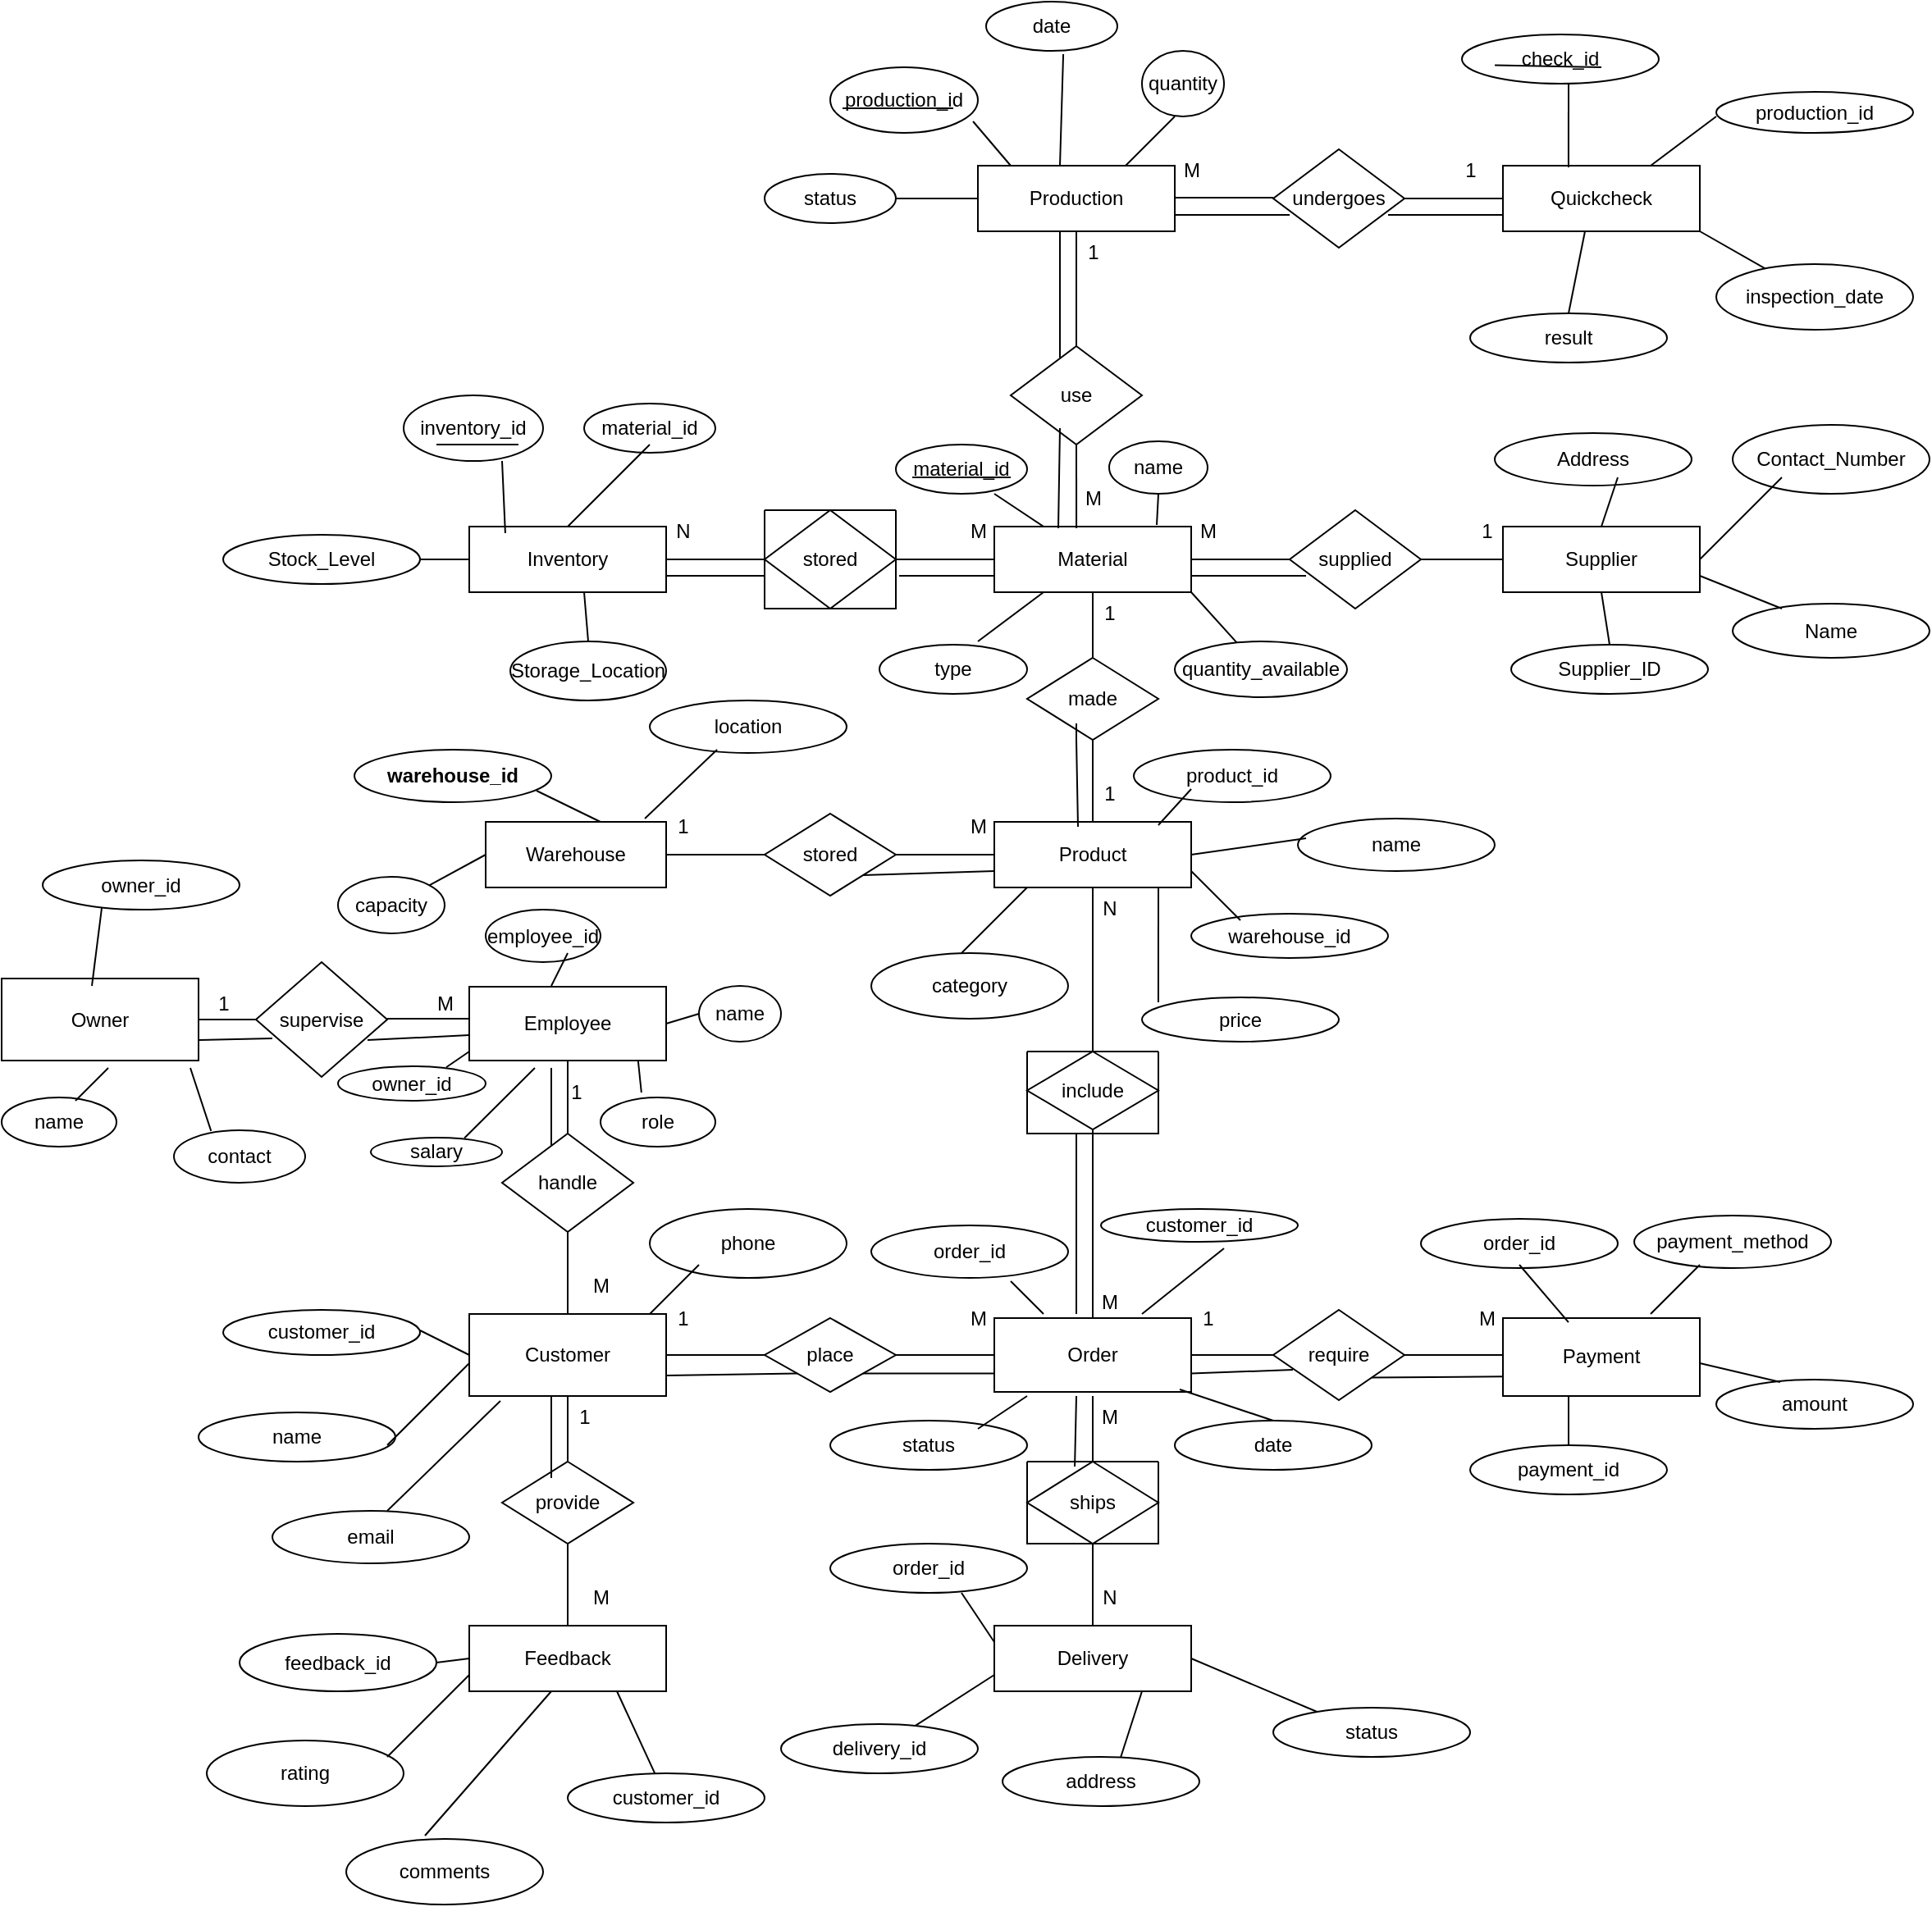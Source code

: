 <mxfile version="26.0.16">
  <diagram name="Page-1" id="tY160nIjRVUeN9yf9rYt">
    <mxGraphModel dx="1674" dy="731" grid="1" gridSize="10" guides="1" tooltips="1" connect="1" arrows="1" fold="1" page="1" pageScale="1" pageWidth="2339" pageHeight="3300" math="0" shadow="0">
      <root>
        <mxCell id="0" />
        <mxCell id="1" parent="0" />
        <mxCell id="fzBJJGRwk2IUik0zCbTJ-2" value="Owner" style="rounded=0;whiteSpace=wrap;html=1;" vertex="1" parent="1">
          <mxGeometry x="35" y="1775.5" width="120" height="50" as="geometry" />
        </mxCell>
        <mxCell id="fzBJJGRwk2IUik0zCbTJ-7" value="Employee" style="rounded=0;whiteSpace=wrap;html=1;" vertex="1" parent="1">
          <mxGeometry x="320" y="1780.5" width="120" height="45" as="geometry" />
        </mxCell>
        <mxCell id="fzBJJGRwk2IUik0zCbTJ-8" value="" style="endArrow=none;html=1;rounded=0;entryX=0.5;entryY=1;entryDx=0;entryDy=0;" edge="1" parent="1" target="fzBJJGRwk2IUik0zCbTJ-7">
          <mxGeometry width="50" height="50" relative="1" as="geometry">
            <mxPoint x="380" y="1920" as="sourcePoint" />
            <mxPoint x="450" y="1865" as="targetPoint" />
          </mxGeometry>
        </mxCell>
        <mxCell id="fzBJJGRwk2IUik0zCbTJ-9" value="handle" style="rhombus;whiteSpace=wrap;html=1;" vertex="1" parent="1">
          <mxGeometry x="340" y="1870" width="80" height="60" as="geometry" />
        </mxCell>
        <mxCell id="fzBJJGRwk2IUik0zCbTJ-10" value="" style="endArrow=none;html=1;rounded=0;entryX=0.5;entryY=1;entryDx=0;entryDy=0;" edge="1" parent="1" target="fzBJJGRwk2IUik0zCbTJ-9">
          <mxGeometry width="50" height="50" relative="1" as="geometry">
            <mxPoint x="380" y="2040" as="sourcePoint" />
            <mxPoint x="460" y="2040" as="targetPoint" />
          </mxGeometry>
        </mxCell>
        <mxCell id="fzBJJGRwk2IUik0zCbTJ-11" value="Customer" style="rounded=0;whiteSpace=wrap;html=1;" vertex="1" parent="1">
          <mxGeometry x="320" y="1980" width="120" height="50" as="geometry" />
        </mxCell>
        <mxCell id="fzBJJGRwk2IUik0zCbTJ-12" value="" style="endArrow=none;html=1;rounded=0;exitX=1;exitY=0.5;exitDx=0;exitDy=0;" edge="1" parent="1" source="fzBJJGRwk2IUik0zCbTJ-2" target="fzBJJGRwk2IUik0zCbTJ-5">
          <mxGeometry width="50" height="50" relative="1" as="geometry">
            <mxPoint x="160" y="1840" as="sourcePoint" />
            <mxPoint x="280" y="1840" as="targetPoint" />
          </mxGeometry>
        </mxCell>
        <mxCell id="fzBJJGRwk2IUik0zCbTJ-5" value="supervise" style="rhombus;whiteSpace=wrap;html=1;" vertex="1" parent="1">
          <mxGeometry x="190" y="1765.5" width="80" height="70" as="geometry" />
        </mxCell>
        <mxCell id="fzBJJGRwk2IUik0zCbTJ-13" value="" style="endArrow=none;html=1;rounded=0;exitX=0.5;exitY=0;exitDx=0;exitDy=0;" edge="1" parent="1" source="fzBJJGRwk2IUik0zCbTJ-14">
          <mxGeometry width="50" height="50" relative="1" as="geometry">
            <mxPoint x="380" y="2150" as="sourcePoint" />
            <mxPoint x="380" y="2100" as="targetPoint" />
            <Array as="points">
              <mxPoint x="380" y="2040" />
            </Array>
          </mxGeometry>
        </mxCell>
        <mxCell id="fzBJJGRwk2IUik0zCbTJ-14" value="provide" style="rhombus;whiteSpace=wrap;html=1;" vertex="1" parent="1">
          <mxGeometry x="340" y="2070" width="80" height="50" as="geometry" />
        </mxCell>
        <mxCell id="fzBJJGRwk2IUik0zCbTJ-17" value="" style="endArrow=none;html=1;rounded=0;entryX=0.5;entryY=1;entryDx=0;entryDy=0;" edge="1" parent="1" target="fzBJJGRwk2IUik0zCbTJ-14">
          <mxGeometry width="50" height="50" relative="1" as="geometry">
            <mxPoint x="380" y="2170" as="sourcePoint" />
            <mxPoint x="260" y="2210" as="targetPoint" />
          </mxGeometry>
        </mxCell>
        <mxCell id="fzBJJGRwk2IUik0zCbTJ-18" value="Feedback" style="rounded=0;whiteSpace=wrap;html=1;" vertex="1" parent="1">
          <mxGeometry x="320" y="2170" width="120" height="40" as="geometry" />
        </mxCell>
        <mxCell id="fzBJJGRwk2IUik0zCbTJ-22" value="" style="endArrow=none;html=1;rounded=0;exitX=1;exitY=0.5;exitDx=0;exitDy=0;" edge="1" parent="1" source="fzBJJGRwk2IUik0zCbTJ-11">
          <mxGeometry width="50" height="50" relative="1" as="geometry">
            <mxPoint x="520" y="2060" as="sourcePoint" />
            <mxPoint x="500" y="2005" as="targetPoint" />
          </mxGeometry>
        </mxCell>
        <mxCell id="fzBJJGRwk2IUik0zCbTJ-23" value="place" style="rhombus;whiteSpace=wrap;html=1;" vertex="1" parent="1">
          <mxGeometry x="500" y="1982.5" width="80" height="45" as="geometry" />
        </mxCell>
        <mxCell id="fzBJJGRwk2IUik0zCbTJ-24" value="" style="endArrow=none;html=1;rounded=0;exitX=1;exitY=0.5;exitDx=0;exitDy=0;" edge="1" parent="1" source="fzBJJGRwk2IUik0zCbTJ-23">
          <mxGeometry width="50" height="50" relative="1" as="geometry">
            <mxPoint x="640" y="2090" as="sourcePoint" />
            <mxPoint x="640" y="2005" as="targetPoint" />
          </mxGeometry>
        </mxCell>
        <mxCell id="fzBJJGRwk2IUik0zCbTJ-25" value="Order" style="rounded=0;whiteSpace=wrap;html=1;" vertex="1" parent="1">
          <mxGeometry x="640" y="1982.5" width="120" height="45" as="geometry" />
        </mxCell>
        <mxCell id="fzBJJGRwk2IUik0zCbTJ-26" value="" style="endArrow=none;html=1;rounded=0;exitX=1;exitY=0.5;exitDx=0;exitDy=0;" edge="1" parent="1" source="fzBJJGRwk2IUik0zCbTJ-25">
          <mxGeometry width="50" height="50" relative="1" as="geometry">
            <mxPoint x="740" y="2110" as="sourcePoint" />
            <mxPoint x="810" y="2005" as="targetPoint" />
          </mxGeometry>
        </mxCell>
        <mxCell id="fzBJJGRwk2IUik0zCbTJ-27" value="" style="endArrow=none;html=1;rounded=0;exitX=0.5;exitY=0;exitDx=0;exitDy=0;entryX=0.5;entryY=1;entryDx=0;entryDy=0;" edge="1" parent="1" source="fzBJJGRwk2IUik0zCbTJ-25" target="fzBJJGRwk2IUik0zCbTJ-29">
          <mxGeometry width="50" height="50" relative="1" as="geometry">
            <mxPoint x="700" y="1970" as="sourcePoint" />
            <mxPoint x="700" y="1920" as="targetPoint" />
          </mxGeometry>
        </mxCell>
        <mxCell id="fzBJJGRwk2IUik0zCbTJ-28" value="" style="endArrow=none;html=1;rounded=0;" edge="1" parent="1" source="fzBJJGRwk2IUik0zCbTJ-31">
          <mxGeometry width="50" height="50" relative="1" as="geometry">
            <mxPoint x="700" y="2090" as="sourcePoint" />
            <mxPoint x="700" y="2030" as="targetPoint" />
          </mxGeometry>
        </mxCell>
        <mxCell id="fzBJJGRwk2IUik0zCbTJ-29" value="include" style="rhombus;whiteSpace=wrap;html=1;" vertex="1" parent="1">
          <mxGeometry x="660" y="1820" width="80" height="47.5" as="geometry" />
        </mxCell>
        <mxCell id="fzBJJGRwk2IUik0zCbTJ-30" value="require" style="rhombus;whiteSpace=wrap;html=1;" vertex="1" parent="1">
          <mxGeometry x="810" y="1977.5" width="80" height="55" as="geometry" />
        </mxCell>
        <mxCell id="fzBJJGRwk2IUik0zCbTJ-32" style="edgeStyle=orthogonalEdgeStyle;rounded=0;orthogonalLoop=1;jettySize=auto;html=1;exitX=0.5;exitY=1;exitDx=0;exitDy=0;" edge="1" parent="1" source="fzBJJGRwk2IUik0zCbTJ-31" target="fzBJJGRwk2IUik0zCbTJ-31">
          <mxGeometry relative="1" as="geometry" />
        </mxCell>
        <mxCell id="fzBJJGRwk2IUik0zCbTJ-33" value="" style="endArrow=none;html=1;rounded=0;" edge="1" parent="1" target="fzBJJGRwk2IUik0zCbTJ-31">
          <mxGeometry width="50" height="50" relative="1" as="geometry">
            <mxPoint x="700" y="2090" as="sourcePoint" />
            <mxPoint x="700" y="2030" as="targetPoint" />
          </mxGeometry>
        </mxCell>
        <mxCell id="fzBJJGRwk2IUik0zCbTJ-31" value="ships" style="rhombus;whiteSpace=wrap;html=1;" vertex="1" parent="1">
          <mxGeometry x="660" y="2070" width="80" height="50" as="geometry" />
        </mxCell>
        <mxCell id="fzBJJGRwk2IUik0zCbTJ-34" value="" style="endArrow=none;html=1;rounded=0;exitX=0.5;exitY=0;exitDx=0;exitDy=0;entryX=0.5;entryY=1;entryDx=0;entryDy=0;" edge="1" parent="1" source="fzBJJGRwk2IUik0zCbTJ-29" target="fzBJJGRwk2IUik0zCbTJ-39">
          <mxGeometry width="50" height="50" relative="1" as="geometry">
            <mxPoint x="700" y="1890" as="sourcePoint" />
            <mxPoint x="700" y="1780" as="targetPoint" />
          </mxGeometry>
        </mxCell>
        <mxCell id="fzBJJGRwk2IUik0zCbTJ-35" value="" style="endArrow=none;html=1;rounded=0;exitX=1;exitY=0.5;exitDx=0;exitDy=0;" edge="1" parent="1" source="fzBJJGRwk2IUik0zCbTJ-30">
          <mxGeometry width="50" height="50" relative="1" as="geometry">
            <mxPoint x="930" y="2032.5" as="sourcePoint" />
            <mxPoint x="950" y="2005" as="targetPoint" />
          </mxGeometry>
        </mxCell>
        <mxCell id="fzBJJGRwk2IUik0zCbTJ-36" value="" style="endArrow=none;html=1;rounded=0;exitX=0.5;exitY=1;exitDx=0;exitDy=0;" edge="1" parent="1" source="fzBJJGRwk2IUik0zCbTJ-31">
          <mxGeometry width="50" height="50" relative="1" as="geometry">
            <mxPoint x="770" y="2160" as="sourcePoint" />
            <mxPoint x="700" y="2160" as="targetPoint" />
            <Array as="points">
              <mxPoint x="700" y="2160" />
              <mxPoint x="700" y="2170" />
            </Array>
          </mxGeometry>
        </mxCell>
        <mxCell id="fzBJJGRwk2IUik0zCbTJ-37" value="Delivery" style="rounded=0;whiteSpace=wrap;html=1;" vertex="1" parent="1">
          <mxGeometry x="640" y="2170" width="120" height="40" as="geometry" />
        </mxCell>
        <mxCell id="fzBJJGRwk2IUik0zCbTJ-38" value="Payment" style="rounded=0;whiteSpace=wrap;html=1;" vertex="1" parent="1">
          <mxGeometry x="950" y="1982.5" width="120" height="47.5" as="geometry" />
        </mxCell>
        <mxCell id="fzBJJGRwk2IUik0zCbTJ-39" value="Product" style="rounded=0;whiteSpace=wrap;html=1;" vertex="1" parent="1">
          <mxGeometry x="640" y="1680" width="120" height="40" as="geometry" />
        </mxCell>
        <mxCell id="fzBJJGRwk2IUik0zCbTJ-41" value="" style="endArrow=none;html=1;rounded=0;entryX=0;entryY=0.5;entryDx=0;entryDy=0;" edge="1" parent="1" target="fzBJJGRwk2IUik0zCbTJ-39">
          <mxGeometry width="50" height="50" relative="1" as="geometry">
            <mxPoint x="580" y="1700" as="sourcePoint" />
            <mxPoint x="570" y="1650" as="targetPoint" />
          </mxGeometry>
        </mxCell>
        <mxCell id="fzBJJGRwk2IUik0zCbTJ-42" value="" style="endArrow=none;html=1;rounded=0;exitX=0.5;exitY=0;exitDx=0;exitDy=0;" edge="1" parent="1" source="fzBJJGRwk2IUik0zCbTJ-39">
          <mxGeometry width="50" height="50" relative="1" as="geometry">
            <mxPoint x="710" y="1660" as="sourcePoint" />
            <mxPoint x="700" y="1630" as="targetPoint" />
            <Array as="points" />
          </mxGeometry>
        </mxCell>
        <mxCell id="fzBJJGRwk2IUik0zCbTJ-43" value="made" style="rhombus;whiteSpace=wrap;html=1;" vertex="1" parent="1">
          <mxGeometry x="660" y="1580" width="80" height="50" as="geometry" />
        </mxCell>
        <mxCell id="fzBJJGRwk2IUik0zCbTJ-44" value="stored" style="rhombus;whiteSpace=wrap;html=1;" vertex="1" parent="1">
          <mxGeometry x="500" y="1675" width="80" height="50" as="geometry" />
        </mxCell>
        <mxCell id="fzBJJGRwk2IUik0zCbTJ-45" value="" style="endArrow=none;html=1;rounded=0;" edge="1" parent="1">
          <mxGeometry width="50" height="50" relative="1" as="geometry">
            <mxPoint x="440" y="1700" as="sourcePoint" />
            <mxPoint x="500" y="1700" as="targetPoint" />
          </mxGeometry>
        </mxCell>
        <mxCell id="fzBJJGRwk2IUik0zCbTJ-46" value="Warehouse" style="rounded=0;whiteSpace=wrap;html=1;" vertex="1" parent="1">
          <mxGeometry x="330" y="1680" width="110" height="40" as="geometry" />
        </mxCell>
        <mxCell id="fzBJJGRwk2IUik0zCbTJ-47" value="" style="endArrow=none;html=1;rounded=0;exitX=0.5;exitY=0;exitDx=0;exitDy=0;" edge="1" parent="1" source="fzBJJGRwk2IUik0zCbTJ-43">
          <mxGeometry width="50" height="50" relative="1" as="geometry">
            <mxPoint x="700" y="1570" as="sourcePoint" />
            <mxPoint x="700" y="1540" as="targetPoint" />
          </mxGeometry>
        </mxCell>
        <mxCell id="fzBJJGRwk2IUik0zCbTJ-48" value="Material" style="rounded=0;whiteSpace=wrap;html=1;" vertex="1" parent="1">
          <mxGeometry x="640" y="1500" width="120" height="40" as="geometry" />
        </mxCell>
        <mxCell id="fzBJJGRwk2IUik0zCbTJ-49" value="" style="endArrow=none;html=1;rounded=0;exitX=0.417;exitY=0.025;exitDx=0;exitDy=0;exitPerimeter=0;" edge="1" parent="1" source="fzBJJGRwk2IUik0zCbTJ-48">
          <mxGeometry width="50" height="50" relative="1" as="geometry">
            <mxPoint x="690" y="1490" as="sourcePoint" />
            <mxPoint x="690" y="1450" as="targetPoint" />
          </mxGeometry>
        </mxCell>
        <mxCell id="fzBJJGRwk2IUik0zCbTJ-50" value="" style="endArrow=none;html=1;rounded=0;entryX=0;entryY=0.5;entryDx=0;entryDy=0;" edge="1" parent="1" target="fzBJJGRwk2IUik0zCbTJ-48">
          <mxGeometry width="50" height="50" relative="1" as="geometry">
            <mxPoint x="570" y="1520" as="sourcePoint" />
            <mxPoint x="590" y="1510" as="targetPoint" />
            <Array as="points" />
          </mxGeometry>
        </mxCell>
        <mxCell id="fzBJJGRwk2IUik0zCbTJ-51" value="" style="endArrow=none;html=1;rounded=0;exitX=1;exitY=0.5;exitDx=0;exitDy=0;" edge="1" parent="1" source="fzBJJGRwk2IUik0zCbTJ-48">
          <mxGeometry width="50" height="50" relative="1" as="geometry">
            <mxPoint x="815" y="1520" as="sourcePoint" />
            <mxPoint x="820" y="1520" as="targetPoint" />
          </mxGeometry>
        </mxCell>
        <mxCell id="fzBJJGRwk2IUik0zCbTJ-52" value="use" style="rhombus;whiteSpace=wrap;html=1;" vertex="1" parent="1">
          <mxGeometry x="650" y="1390" width="80" height="60" as="geometry" />
        </mxCell>
        <mxCell id="fzBJJGRwk2IUik0zCbTJ-53" value="supplied" style="rhombus;whiteSpace=wrap;html=1;" vertex="1" parent="1">
          <mxGeometry x="820" y="1490" width="80" height="60" as="geometry" />
        </mxCell>
        <mxCell id="fzBJJGRwk2IUik0zCbTJ-55" value="" style="endArrow=none;html=1;rounded=0;" edge="1" parent="1">
          <mxGeometry width="50" height="50" relative="1" as="geometry">
            <mxPoint x="440" y="1520" as="sourcePoint" />
            <mxPoint x="500" y="1520" as="targetPoint" />
            <Array as="points">
              <mxPoint x="440" y="1520" />
            </Array>
          </mxGeometry>
        </mxCell>
        <mxCell id="fzBJJGRwk2IUik0zCbTJ-56" value="" style="endArrow=none;html=1;rounded=0;" edge="1" parent="1">
          <mxGeometry width="50" height="50" relative="1" as="geometry">
            <mxPoint x="900" y="1520" as="sourcePoint" />
            <mxPoint x="950" y="1520" as="targetPoint" />
          </mxGeometry>
        </mxCell>
        <mxCell id="fzBJJGRwk2IUik0zCbTJ-57" value="" style="endArrow=none;html=1;rounded=0;exitX=0.5;exitY=0;exitDx=0;exitDy=0;" edge="1" parent="1" source="fzBJJGRwk2IUik0zCbTJ-52">
          <mxGeometry width="50" height="50" relative="1" as="geometry">
            <mxPoint x="690" y="1380" as="sourcePoint" />
            <mxPoint x="690" y="1320" as="targetPoint" />
          </mxGeometry>
        </mxCell>
        <mxCell id="fzBJJGRwk2IUik0zCbTJ-58" value="Production" style="rounded=0;whiteSpace=wrap;html=1;" vertex="1" parent="1">
          <mxGeometry x="630" y="1280" width="120" height="40" as="geometry" />
        </mxCell>
        <mxCell id="fzBJJGRwk2IUik0zCbTJ-59" value="Supplier" style="rounded=0;whiteSpace=wrap;html=1;" vertex="1" parent="1">
          <mxGeometry x="950" y="1500" width="120" height="40" as="geometry" />
        </mxCell>
        <mxCell id="fzBJJGRwk2IUik0zCbTJ-60" value="Inventory" style="rounded=0;whiteSpace=wrap;html=1;" vertex="1" parent="1">
          <mxGeometry x="320" y="1500" width="120" height="40" as="geometry" />
        </mxCell>
        <mxCell id="fzBJJGRwk2IUik0zCbTJ-61" value="" style="endArrow=none;html=1;rounded=0;" edge="1" parent="1">
          <mxGeometry width="50" height="50" relative="1" as="geometry">
            <mxPoint x="750" y="1299.5" as="sourcePoint" />
            <mxPoint x="810" y="1299.5" as="targetPoint" />
            <Array as="points">
              <mxPoint x="810" y="1299.5" />
            </Array>
          </mxGeometry>
        </mxCell>
        <mxCell id="fzBJJGRwk2IUik0zCbTJ-62" value="undergoes" style="rhombus;whiteSpace=wrap;html=1;" vertex="1" parent="1">
          <mxGeometry x="810" y="1270" width="80" height="60" as="geometry" />
        </mxCell>
        <mxCell id="fzBJJGRwk2IUik0zCbTJ-63" value="" style="endArrow=none;html=1;rounded=0;exitX=1;exitY=0.5;exitDx=0;exitDy=0;" edge="1" parent="1" source="fzBJJGRwk2IUik0zCbTJ-62">
          <mxGeometry width="50" height="50" relative="1" as="geometry">
            <mxPoint x="1020" y="1360" as="sourcePoint" />
            <mxPoint x="960" y="1300" as="targetPoint" />
          </mxGeometry>
        </mxCell>
        <mxCell id="fzBJJGRwk2IUik0zCbTJ-64" value="Quickcheck" style="rounded=0;whiteSpace=wrap;html=1;" vertex="1" parent="1">
          <mxGeometry x="950" y="1280" width="120" height="40" as="geometry" />
        </mxCell>
        <mxCell id="fzBJJGRwk2IUik0zCbTJ-71" value="1" style="text;html=1;align=center;verticalAlign=middle;resizable=0;points=[];autosize=1;strokeColor=none;fillColor=none;" vertex="1" parent="1">
          <mxGeometry x="155" y="1775.5" width="30" height="30" as="geometry" />
        </mxCell>
        <mxCell id="fzBJJGRwk2IUik0zCbTJ-72" value="M" style="text;html=1;align=center;verticalAlign=middle;resizable=0;points=[];autosize=1;strokeColor=none;fillColor=none;" vertex="1" parent="1">
          <mxGeometry x="290" y="1775.5" width="30" height="30" as="geometry" />
        </mxCell>
        <mxCell id="fzBJJGRwk2IUik0zCbTJ-73" value="1" style="text;html=1;align=center;verticalAlign=middle;resizable=0;points=[];autosize=1;strokeColor=none;fillColor=none;" vertex="1" parent="1">
          <mxGeometry x="435" y="1968" width="30" height="30" as="geometry" />
        </mxCell>
        <mxCell id="fzBJJGRwk2IUik0zCbTJ-74" value="M" style="text;html=1;align=center;verticalAlign=middle;resizable=0;points=[];autosize=1;strokeColor=none;fillColor=none;" vertex="1" parent="1">
          <mxGeometry x="615" y="1968" width="30" height="30" as="geometry" />
        </mxCell>
        <mxCell id="fzBJJGRwk2IUik0zCbTJ-75" value="1" style="text;html=1;align=center;verticalAlign=middle;resizable=0;points=[];autosize=1;strokeColor=none;fillColor=none;" vertex="1" parent="1">
          <mxGeometry x="755" y="1968" width="30" height="30" as="geometry" />
        </mxCell>
        <mxCell id="fzBJJGRwk2IUik0zCbTJ-76" value="M" style="text;html=1;align=center;verticalAlign=middle;resizable=0;points=[];autosize=1;strokeColor=none;fillColor=none;" vertex="1" parent="1">
          <mxGeometry x="925" y="1968" width="30" height="30" as="geometry" />
        </mxCell>
        <mxCell id="fzBJJGRwk2IUik0zCbTJ-77" value="M" style="text;html=1;align=center;verticalAlign=middle;resizable=0;points=[];autosize=1;strokeColor=none;fillColor=none;" vertex="1" parent="1">
          <mxGeometry x="695" y="1958" width="30" height="30" as="geometry" />
        </mxCell>
        <mxCell id="fzBJJGRwk2IUik0zCbTJ-78" value="N" style="text;html=1;align=center;verticalAlign=middle;resizable=0;points=[];autosize=1;strokeColor=none;fillColor=none;" vertex="1" parent="1">
          <mxGeometry x="695" y="1718" width="30" height="30" as="geometry" />
        </mxCell>
        <mxCell id="fzBJJGRwk2IUik0zCbTJ-79" value="1" style="text;html=1;align=center;verticalAlign=middle;resizable=0;points=[];autosize=1;strokeColor=none;fillColor=none;" vertex="1" parent="1">
          <mxGeometry x="925" y="1488" width="30" height="30" as="geometry" />
        </mxCell>
        <mxCell id="fzBJJGRwk2IUik0zCbTJ-80" value="M" style="text;html=1;align=center;verticalAlign=middle;resizable=0;points=[];autosize=1;strokeColor=none;fillColor=none;" vertex="1" parent="1">
          <mxGeometry x="755" y="1488" width="30" height="30" as="geometry" />
        </mxCell>
        <mxCell id="fzBJJGRwk2IUik0zCbTJ-81" value="1" style="text;html=1;align=center;verticalAlign=middle;resizable=0;points=[];autosize=1;strokeColor=none;fillColor=none;" vertex="1" parent="1">
          <mxGeometry x="915" y="1268" width="30" height="30" as="geometry" />
        </mxCell>
        <mxCell id="fzBJJGRwk2IUik0zCbTJ-82" value="M" style="text;html=1;align=center;verticalAlign=middle;resizable=0;points=[];autosize=1;strokeColor=none;fillColor=none;" vertex="1" parent="1">
          <mxGeometry x="745" y="1268" width="30" height="30" as="geometry" />
        </mxCell>
        <mxCell id="fzBJJGRwk2IUik0zCbTJ-83" value="1" style="text;html=1;align=center;verticalAlign=middle;resizable=0;points=[];autosize=1;strokeColor=none;fillColor=none;" vertex="1" parent="1">
          <mxGeometry x="435" y="1668" width="30" height="30" as="geometry" />
        </mxCell>
        <mxCell id="fzBJJGRwk2IUik0zCbTJ-84" value="M" style="text;html=1;align=center;verticalAlign=middle;resizable=0;points=[];autosize=1;strokeColor=none;fillColor=none;" vertex="1" parent="1">
          <mxGeometry x="615" y="1668" width="30" height="30" as="geometry" />
        </mxCell>
        <mxCell id="fzBJJGRwk2IUik0zCbTJ-89" value="1" style="text;html=1;align=center;verticalAlign=middle;resizable=0;points=[];autosize=1;strokeColor=none;fillColor=none;" vertex="1" parent="1">
          <mxGeometry x="375" y="2028" width="30" height="30" as="geometry" />
        </mxCell>
        <mxCell id="fzBJJGRwk2IUik0zCbTJ-90" value="M" style="text;html=1;align=center;verticalAlign=middle;resizable=0;points=[];autosize=1;strokeColor=none;fillColor=none;" vertex="1" parent="1">
          <mxGeometry x="385" y="2138" width="30" height="30" as="geometry" />
        </mxCell>
        <mxCell id="fzBJJGRwk2IUik0zCbTJ-93" value="N" style="text;html=1;align=center;verticalAlign=middle;resizable=0;points=[];autosize=1;strokeColor=none;fillColor=none;" vertex="1" parent="1">
          <mxGeometry x="695" y="2138" width="30" height="30" as="geometry" />
        </mxCell>
        <mxCell id="fzBJJGRwk2IUik0zCbTJ-94" value="M" style="text;html=1;align=center;verticalAlign=middle;resizable=0;points=[];autosize=1;strokeColor=none;fillColor=none;" vertex="1" parent="1">
          <mxGeometry x="695" y="2028" width="30" height="30" as="geometry" />
        </mxCell>
        <mxCell id="fzBJJGRwk2IUik0zCbTJ-95" value="M" style="text;html=1;align=center;verticalAlign=middle;resizable=0;points=[];autosize=1;strokeColor=none;fillColor=none;" vertex="1" parent="1">
          <mxGeometry x="615" y="1488" width="30" height="30" as="geometry" />
        </mxCell>
        <mxCell id="fzBJJGRwk2IUik0zCbTJ-96" value="N" style="text;html=1;align=center;verticalAlign=middle;resizable=0;points=[];autosize=1;strokeColor=none;fillColor=none;" vertex="1" parent="1">
          <mxGeometry x="435" y="1488" width="30" height="30" as="geometry" />
        </mxCell>
        <mxCell id="fzBJJGRwk2IUik0zCbTJ-98" value="1" style="text;html=1;align=center;verticalAlign=middle;resizable=0;points=[];autosize=1;strokeColor=none;fillColor=none;" vertex="1" parent="1">
          <mxGeometry x="685" y="1318" width="30" height="30" as="geometry" />
        </mxCell>
        <mxCell id="fzBJJGRwk2IUik0zCbTJ-99" value="M" style="text;html=1;align=center;verticalAlign=middle;resizable=0;points=[];autosize=1;strokeColor=none;fillColor=none;" vertex="1" parent="1">
          <mxGeometry x="685" y="1468" width="30" height="30" as="geometry" />
        </mxCell>
        <mxCell id="fzBJJGRwk2IUik0zCbTJ-100" value="1" style="text;html=1;align=center;verticalAlign=middle;resizable=0;points=[];autosize=1;strokeColor=none;fillColor=none;" vertex="1" parent="1">
          <mxGeometry x="370" y="1830" width="30" height="30" as="geometry" />
        </mxCell>
        <mxCell id="fzBJJGRwk2IUik0zCbTJ-101" value="M" style="text;html=1;align=center;verticalAlign=middle;resizable=0;points=[];autosize=1;strokeColor=none;fillColor=none;" vertex="1" parent="1">
          <mxGeometry x="385" y="1948" width="30" height="30" as="geometry" />
        </mxCell>
        <mxCell id="fzBJJGRwk2IUik0zCbTJ-102" value="1" style="text;html=1;align=center;verticalAlign=middle;resizable=0;points=[];autosize=1;strokeColor=none;fillColor=none;" vertex="1" parent="1">
          <mxGeometry x="695" y="1538" width="30" height="30" as="geometry" />
        </mxCell>
        <mxCell id="fzBJJGRwk2IUik0zCbTJ-103" value="1" style="text;html=1;align=center;verticalAlign=middle;resizable=0;points=[];autosize=1;strokeColor=none;fillColor=none;" vertex="1" parent="1">
          <mxGeometry x="695" y="1648" width="30" height="30" as="geometry" />
        </mxCell>
        <mxCell id="fzBJJGRwk2IUik0zCbTJ-109" value="" style="swimlane;startSize=0;" vertex="1" parent="1">
          <mxGeometry x="500" y="1490" width="80" height="60" as="geometry" />
        </mxCell>
        <mxCell id="fzBJJGRwk2IUik0zCbTJ-54" value="stored" style="rhombus;whiteSpace=wrap;html=1;" vertex="1" parent="fzBJJGRwk2IUik0zCbTJ-109">
          <mxGeometry width="80" height="60" as="geometry" />
        </mxCell>
        <mxCell id="fzBJJGRwk2IUik0zCbTJ-113" value="" style="swimlane;startSize=0;" vertex="1" parent="1">
          <mxGeometry x="660" y="1820" width="80" height="50" as="geometry" />
        </mxCell>
        <mxCell id="fzBJJGRwk2IUik0zCbTJ-114" value="" style="swimlane;startSize=0;" vertex="1" parent="1">
          <mxGeometry x="660" y="2070" width="80" height="50" as="geometry" />
        </mxCell>
        <mxCell id="fzBJJGRwk2IUik0zCbTJ-121" value="" style="endArrow=none;html=1;rounded=0;" edge="1" parent="1">
          <mxGeometry width="50" height="50" relative="1" as="geometry">
            <mxPoint x="270" y="1800" as="sourcePoint" />
            <mxPoint x="320" y="1800" as="targetPoint" />
          </mxGeometry>
        </mxCell>
        <mxCell id="fzBJJGRwk2IUik0zCbTJ-123" value="" style="endArrow=none;html=1;rounded=0;exitX=1;exitY=0.75;exitDx=0;exitDy=0;" edge="1" parent="1" source="fzBJJGRwk2IUik0zCbTJ-58">
          <mxGeometry width="50" height="50" relative="1" as="geometry">
            <mxPoint x="760" y="1370" as="sourcePoint" />
            <mxPoint x="820" y="1310" as="targetPoint" />
          </mxGeometry>
        </mxCell>
        <mxCell id="fzBJJGRwk2IUik0zCbTJ-124" value="" style="endArrow=none;html=1;rounded=0;" edge="1" parent="1">
          <mxGeometry width="50" height="50" relative="1" as="geometry">
            <mxPoint x="880" y="1310" as="sourcePoint" />
            <mxPoint x="950" y="1310" as="targetPoint" />
          </mxGeometry>
        </mxCell>
        <mxCell id="fzBJJGRwk2IUik0zCbTJ-125" value="" style="endArrow=none;html=1;rounded=0;exitX=0.325;exitY=0.025;exitDx=0;exitDy=0;exitPerimeter=0;" edge="1" parent="1" source="fzBJJGRwk2IUik0zCbTJ-48">
          <mxGeometry width="50" height="50" relative="1" as="geometry">
            <mxPoint x="630" y="1490" as="sourcePoint" />
            <mxPoint x="680" y="1440" as="targetPoint" />
          </mxGeometry>
        </mxCell>
        <mxCell id="fzBJJGRwk2IUik0zCbTJ-126" value="" style="endArrow=none;html=1;rounded=0;exitX=0.375;exitY=0.117;exitDx=0;exitDy=0;exitPerimeter=0;" edge="1" parent="1" source="fzBJJGRwk2IUik0zCbTJ-52">
          <mxGeometry width="50" height="50" relative="1" as="geometry">
            <mxPoint x="630" y="1370" as="sourcePoint" />
            <mxPoint x="680" y="1320" as="targetPoint" />
          </mxGeometry>
        </mxCell>
        <mxCell id="fzBJJGRwk2IUik0zCbTJ-127" value="" style="endArrow=none;html=1;rounded=0;exitX=1;exitY=0.75;exitDx=0;exitDy=0;" edge="1" parent="1" source="fzBJJGRwk2IUik0zCbTJ-48">
          <mxGeometry width="50" height="50" relative="1" as="geometry">
            <mxPoint x="780" y="1580" as="sourcePoint" />
            <mxPoint x="830" y="1530" as="targetPoint" />
          </mxGeometry>
        </mxCell>
        <mxCell id="fzBJJGRwk2IUik0zCbTJ-128" value="" style="endArrow=none;html=1;rounded=0;exitX=1;exitY=0.75;exitDx=0;exitDy=0;" edge="1" parent="1" source="fzBJJGRwk2IUik0zCbTJ-60">
          <mxGeometry width="50" height="50" relative="1" as="geometry">
            <mxPoint x="450" y="1580" as="sourcePoint" />
            <mxPoint x="500" y="1530" as="targetPoint" />
          </mxGeometry>
        </mxCell>
        <mxCell id="fzBJJGRwk2IUik0zCbTJ-129" value="" style="endArrow=none;html=1;rounded=0;" edge="1" parent="1">
          <mxGeometry width="50" height="50" relative="1" as="geometry">
            <mxPoint x="582" y="1530" as="sourcePoint" />
            <mxPoint x="640" y="1530" as="targetPoint" />
          </mxGeometry>
        </mxCell>
        <mxCell id="fzBJJGRwk2IUik0zCbTJ-130" value="" style="endArrow=none;html=1;rounded=0;exitX=1;exitY=1;exitDx=0;exitDy=0;" edge="1" parent="1" source="fzBJJGRwk2IUik0zCbTJ-44">
          <mxGeometry width="50" height="50" relative="1" as="geometry">
            <mxPoint x="590" y="1760" as="sourcePoint" />
            <mxPoint x="640" y="1710" as="targetPoint" />
          </mxGeometry>
        </mxCell>
        <mxCell id="fzBJJGRwk2IUik0zCbTJ-131" value="" style="endArrow=none;html=1;rounded=0;exitX=1;exitY=0.75;exitDx=0;exitDy=0;" edge="1" parent="1" source="fzBJJGRwk2IUik0zCbTJ-2">
          <mxGeometry width="50" height="50" relative="1" as="geometry">
            <mxPoint x="150" y="1860" as="sourcePoint" />
            <mxPoint x="200" y="1812" as="targetPoint" />
          </mxGeometry>
        </mxCell>
        <mxCell id="fzBJJGRwk2IUik0zCbTJ-132" value="" style="endArrow=none;html=1;rounded=0;exitX=0.85;exitY=0.679;exitDx=0;exitDy=0;exitPerimeter=0;" edge="1" parent="1" source="fzBJJGRwk2IUik0zCbTJ-5">
          <mxGeometry width="50" height="50" relative="1" as="geometry">
            <mxPoint x="270" y="1860" as="sourcePoint" />
            <mxPoint x="320" y="1810" as="targetPoint" />
          </mxGeometry>
        </mxCell>
        <mxCell id="fzBJJGRwk2IUik0zCbTJ-133" value="" style="endArrow=none;html=1;rounded=0;exitX=0.375;exitY=0.117;exitDx=0;exitDy=0;exitPerimeter=0;" edge="1" parent="1" source="fzBJJGRwk2IUik0zCbTJ-9">
          <mxGeometry width="50" height="50" relative="1" as="geometry">
            <mxPoint x="320" y="1880" as="sourcePoint" />
            <mxPoint x="370" y="1830" as="targetPoint" />
          </mxGeometry>
        </mxCell>
        <mxCell id="fzBJJGRwk2IUik0zCbTJ-134" value="" style="endArrow=none;html=1;rounded=0;exitX=0.375;exitY=0.2;exitDx=0;exitDy=0;exitPerimeter=0;" edge="1" parent="1" source="fzBJJGRwk2IUik0zCbTJ-14">
          <mxGeometry width="50" height="50" relative="1" as="geometry">
            <mxPoint x="320" y="2080" as="sourcePoint" />
            <mxPoint x="370" y="2030" as="targetPoint" />
          </mxGeometry>
        </mxCell>
        <mxCell id="fzBJJGRwk2IUik0zCbTJ-135" value="" style="endArrow=none;html=1;rounded=0;exitX=1;exitY=0.75;exitDx=0;exitDy=0;entryX=0;entryY=1;entryDx=0;entryDy=0;" edge="1" parent="1" source="fzBJJGRwk2IUik0zCbTJ-11" target="fzBJJGRwk2IUik0zCbTJ-23">
          <mxGeometry width="50" height="50" relative="1" as="geometry">
            <mxPoint x="460" y="2060" as="sourcePoint" />
            <mxPoint x="510" y="2010" as="targetPoint" />
          </mxGeometry>
        </mxCell>
        <mxCell id="fzBJJGRwk2IUik0zCbTJ-136" value="" style="endArrow=none;html=1;rounded=0;exitX=1;exitY=1;exitDx=0;exitDy=0;entryX=0;entryY=0.75;entryDx=0;entryDy=0;" edge="1" parent="1" source="fzBJJGRwk2IUik0zCbTJ-23" target="fzBJJGRwk2IUik0zCbTJ-25">
          <mxGeometry width="50" height="50" relative="1" as="geometry">
            <mxPoint x="590" y="2060" as="sourcePoint" />
            <mxPoint x="640" y="2010" as="targetPoint" />
          </mxGeometry>
        </mxCell>
        <mxCell id="fzBJJGRwk2IUik0zCbTJ-137" value="" style="endArrow=none;html=1;rounded=0;exitX=1;exitY=0.75;exitDx=0;exitDy=0;entryX=0.15;entryY=0.664;entryDx=0;entryDy=0;entryPerimeter=0;" edge="1" parent="1" source="fzBJJGRwk2IUik0zCbTJ-25" target="fzBJJGRwk2IUik0zCbTJ-30">
          <mxGeometry width="50" height="50" relative="1" as="geometry">
            <mxPoint x="770" y="2060" as="sourcePoint" />
            <mxPoint x="800" y="2016" as="targetPoint" />
          </mxGeometry>
        </mxCell>
        <mxCell id="fzBJJGRwk2IUik0zCbTJ-138" value="" style="endArrow=none;html=1;rounded=0;exitX=1;exitY=1;exitDx=0;exitDy=0;entryX=0;entryY=0.75;entryDx=0;entryDy=0;" edge="1" parent="1" source="fzBJJGRwk2IUik0zCbTJ-30" target="fzBJJGRwk2IUik0zCbTJ-38">
          <mxGeometry width="50" height="50" relative="1" as="geometry">
            <mxPoint x="890" y="2020" as="sourcePoint" />
            <mxPoint x="950" y="2010" as="targetPoint" />
          </mxGeometry>
        </mxCell>
        <mxCell id="fzBJJGRwk2IUik0zCbTJ-139" value="" style="endArrow=none;html=1;rounded=0;exitX=0.363;exitY=0.06;exitDx=0;exitDy=0;exitPerimeter=0;" edge="1" parent="1" source="fzBJJGRwk2IUik0zCbTJ-114">
          <mxGeometry width="50" height="50" relative="1" as="geometry">
            <mxPoint x="640" y="2080" as="sourcePoint" />
            <mxPoint x="690" y="2030" as="targetPoint" />
          </mxGeometry>
        </mxCell>
        <mxCell id="fzBJJGRwk2IUik0zCbTJ-140" value="" style="endArrow=none;html=1;rounded=0;exitX=0.425;exitY=0.075;exitDx=0;exitDy=0;exitPerimeter=0;" edge="1" parent="1" source="fzBJJGRwk2IUik0zCbTJ-39">
          <mxGeometry width="50" height="50" relative="1" as="geometry">
            <mxPoint x="640" y="1680" as="sourcePoint" />
            <mxPoint x="690" y="1630" as="targetPoint" />
            <Array as="points">
              <mxPoint x="690" y="1630" />
              <mxPoint x="690" y="1620" />
            </Array>
          </mxGeometry>
        </mxCell>
        <mxCell id="fzBJJGRwk2IUik0zCbTJ-141" value="" style="endArrow=none;html=1;rounded=0;" edge="1" parent="1">
          <mxGeometry width="50" height="50" relative="1" as="geometry">
            <mxPoint x="690" y="1980" as="sourcePoint" />
            <mxPoint x="690" y="1870" as="targetPoint" />
          </mxGeometry>
        </mxCell>
        <mxCell id="fzBJJGRwk2IUik0zCbTJ-142" value="production_id" style="ellipse;whiteSpace=wrap;html=1;" vertex="1" parent="1">
          <mxGeometry x="540" y="1220" width="90" height="40" as="geometry" />
        </mxCell>
        <mxCell id="fzBJJGRwk2IUik0zCbTJ-143" value="date" style="ellipse;whiteSpace=wrap;html=1;" vertex="1" parent="1">
          <mxGeometry x="635" y="1180" width="80" height="30" as="geometry" />
        </mxCell>
        <mxCell id="fzBJJGRwk2IUik0zCbTJ-144" value="status" style="ellipse;whiteSpace=wrap;html=1;" vertex="1" parent="1">
          <mxGeometry x="500" y="1285" width="80" height="30" as="geometry" />
        </mxCell>
        <mxCell id="fzBJJGRwk2IUik0zCbTJ-145" value="quantity" style="ellipse;whiteSpace=wrap;html=1;" vertex="1" parent="1">
          <mxGeometry x="730" y="1210" width="50" height="40" as="geometry" />
        </mxCell>
        <mxCell id="fzBJJGRwk2IUik0zCbTJ-147" value="" style="endArrow=none;html=1;rounded=0;exitX=0.083;exitY=0.625;exitDx=0;exitDy=0;exitPerimeter=0;entryX=0.833;entryY=0.625;entryDx=0;entryDy=0;entryPerimeter=0;" edge="1" parent="1" source="fzBJJGRwk2IUik0zCbTJ-142" target="fzBJJGRwk2IUik0zCbTJ-142">
          <mxGeometry width="50" height="50" relative="1" as="geometry">
            <mxPoint x="600" y="1220" as="sourcePoint" />
            <mxPoint x="660" y="1170" as="targetPoint" />
          </mxGeometry>
        </mxCell>
        <mxCell id="fzBJJGRwk2IUik0zCbTJ-148" style="edgeStyle=orthogonalEdgeStyle;rounded=0;orthogonalLoop=1;jettySize=auto;html=1;exitX=0.5;exitY=1;exitDx=0;exitDy=0;" edge="1" parent="1" source="fzBJJGRwk2IUik0zCbTJ-142" target="fzBJJGRwk2IUik0zCbTJ-142">
          <mxGeometry relative="1" as="geometry" />
        </mxCell>
        <mxCell id="fzBJJGRwk2IUik0zCbTJ-149" value="check_id" style="ellipse;whiteSpace=wrap;html=1;" vertex="1" parent="1">
          <mxGeometry x="925" y="1200" width="120" height="30" as="geometry" />
        </mxCell>
        <mxCell id="fzBJJGRwk2IUik0zCbTJ-150" value="inspection_date" style="ellipse;whiteSpace=wrap;html=1;" vertex="1" parent="1">
          <mxGeometry x="1080" y="1340" width="120" height="40" as="geometry" />
        </mxCell>
        <mxCell id="fzBJJGRwk2IUik0zCbTJ-151" value="result" style="ellipse;whiteSpace=wrap;html=1;" vertex="1" parent="1">
          <mxGeometry x="930" y="1370" width="120" height="30" as="geometry" />
        </mxCell>
        <mxCell id="fzBJJGRwk2IUik0zCbTJ-152" value="production_id" style="ellipse;whiteSpace=wrap;html=1;" vertex="1" parent="1">
          <mxGeometry x="1080" y="1235" width="120" height="25" as="geometry" />
        </mxCell>
        <mxCell id="fzBJJGRwk2IUik0zCbTJ-153" value="" style="endArrow=none;html=1;rounded=0;exitX=0.167;exitY=0.625;exitDx=0;exitDy=0;exitPerimeter=0;entryX=0.708;entryY=0.667;entryDx=0;entryDy=0;entryPerimeter=0;" edge="1" parent="1" source="fzBJJGRwk2IUik0zCbTJ-149" target="fzBJJGRwk2IUik0zCbTJ-149">
          <mxGeometry width="50" height="50" relative="1" as="geometry">
            <mxPoint x="1040" y="1280" as="sourcePoint" />
            <mxPoint x="1090" y="1200" as="targetPoint" />
          </mxGeometry>
        </mxCell>
        <mxCell id="fzBJJGRwk2IUik0zCbTJ-154" value="" style="endArrow=none;html=1;rounded=0;exitX=1;exitY=0.5;exitDx=0;exitDy=0;" edge="1" parent="1" source="fzBJJGRwk2IUik0zCbTJ-144">
          <mxGeometry width="50" height="50" relative="1" as="geometry">
            <mxPoint x="580" y="1350" as="sourcePoint" />
            <mxPoint x="630" y="1300" as="targetPoint" />
          </mxGeometry>
        </mxCell>
        <mxCell id="fzBJJGRwk2IUik0zCbTJ-155" value="" style="endArrow=none;html=1;rounded=0;exitX=0.967;exitY=0.825;exitDx=0;exitDy=0;exitPerimeter=0;" edge="1" parent="1" source="fzBJJGRwk2IUik0zCbTJ-142">
          <mxGeometry width="50" height="50" relative="1" as="geometry">
            <mxPoint x="600" y="1330" as="sourcePoint" />
            <mxPoint x="650" y="1280" as="targetPoint" />
          </mxGeometry>
        </mxCell>
        <mxCell id="fzBJJGRwk2IUik0zCbTJ-156" value="" style="endArrow=none;html=1;rounded=0;entryX=0.588;entryY=1.067;entryDx=0;entryDy=0;entryPerimeter=0;" edge="1" parent="1" target="fzBJJGRwk2IUik0zCbTJ-143">
          <mxGeometry width="50" height="50" relative="1" as="geometry">
            <mxPoint x="680" y="1280" as="sourcePoint" />
            <mxPoint x="730" y="1230" as="targetPoint" />
          </mxGeometry>
        </mxCell>
        <mxCell id="fzBJJGRwk2IUik0zCbTJ-157" value="" style="endArrow=none;html=1;rounded=0;" edge="1" parent="1">
          <mxGeometry width="50" height="50" relative="1" as="geometry">
            <mxPoint x="720" y="1280" as="sourcePoint" />
            <mxPoint x="750" y="1250" as="targetPoint" />
          </mxGeometry>
        </mxCell>
        <mxCell id="fzBJJGRwk2IUik0zCbTJ-158" value="" style="endArrow=none;html=1;rounded=0;exitX=0.333;exitY=0.025;exitDx=0;exitDy=0;exitPerimeter=0;" edge="1" parent="1" source="fzBJJGRwk2IUik0zCbTJ-64">
          <mxGeometry width="50" height="50" relative="1" as="geometry">
            <mxPoint x="940" y="1280" as="sourcePoint" />
            <mxPoint x="990" y="1230" as="targetPoint" />
          </mxGeometry>
        </mxCell>
        <mxCell id="fzBJJGRwk2IUik0zCbTJ-159" value="" style="endArrow=none;html=1;rounded=0;exitX=0.75;exitY=0;exitDx=0;exitDy=0;" edge="1" parent="1" source="fzBJJGRwk2IUik0zCbTJ-64">
          <mxGeometry width="50" height="50" relative="1" as="geometry">
            <mxPoint x="1030" y="1300" as="sourcePoint" />
            <mxPoint x="1080" y="1250" as="targetPoint" />
          </mxGeometry>
        </mxCell>
        <mxCell id="fzBJJGRwk2IUik0zCbTJ-160" value="" style="endArrow=none;html=1;rounded=0;" edge="1" parent="1" source="fzBJJGRwk2IUik0zCbTJ-150">
          <mxGeometry width="50" height="50" relative="1" as="geometry">
            <mxPoint x="1020" y="1370" as="sourcePoint" />
            <mxPoint x="1070" y="1320" as="targetPoint" />
          </mxGeometry>
        </mxCell>
        <mxCell id="fzBJJGRwk2IUik0zCbTJ-161" value="" style="endArrow=none;html=1;rounded=0;exitX=0.5;exitY=0;exitDx=0;exitDy=0;" edge="1" parent="1" source="fzBJJGRwk2IUik0zCbTJ-151">
          <mxGeometry width="50" height="50" relative="1" as="geometry">
            <mxPoint x="950" y="1370" as="sourcePoint" />
            <mxPoint x="1000" y="1320" as="targetPoint" />
          </mxGeometry>
        </mxCell>
        <mxCell id="fzBJJGRwk2IUik0zCbTJ-162" value="name" style="ellipse;whiteSpace=wrap;html=1;" vertex="1" parent="1">
          <mxGeometry x="710" y="1448" width="60" height="32" as="geometry" />
        </mxCell>
        <mxCell id="fzBJJGRwk2IUik0zCbTJ-163" value="material_id" style="ellipse;whiteSpace=wrap;html=1;" vertex="1" parent="1">
          <mxGeometry x="580" y="1450" width="80" height="30" as="geometry" />
        </mxCell>
        <mxCell id="fzBJJGRwk2IUik0zCbTJ-164" value="quantity_available" style="ellipse;whiteSpace=wrap;html=1;" vertex="1" parent="1">
          <mxGeometry x="750" y="1570" width="105" height="34" as="geometry" />
        </mxCell>
        <mxCell id="fzBJJGRwk2IUik0zCbTJ-165" value="type" style="ellipse;whiteSpace=wrap;html=1;" vertex="1" parent="1">
          <mxGeometry x="570" y="1572" width="90" height="30" as="geometry" />
        </mxCell>
        <mxCell id="fzBJJGRwk2IUik0zCbTJ-166" value="inventory_id" style="ellipse;whiteSpace=wrap;html=1;" vertex="1" parent="1">
          <mxGeometry x="280" y="1420" width="85" height="40" as="geometry" />
        </mxCell>
        <mxCell id="fzBJJGRwk2IUik0zCbTJ-167" style="edgeStyle=orthogonalEdgeStyle;rounded=0;orthogonalLoop=1;jettySize=auto;html=1;exitX=0.5;exitY=1;exitDx=0;exitDy=0;" edge="1" parent="1" source="fzBJJGRwk2IUik0zCbTJ-162" target="fzBJJGRwk2IUik0zCbTJ-162">
          <mxGeometry relative="1" as="geometry" />
        </mxCell>
        <mxCell id="fzBJJGRwk2IUik0zCbTJ-168" value="" style="endArrow=none;html=1;rounded=0;entryX=0.825;entryY=-0.025;entryDx=0;entryDy=0;entryPerimeter=0;" edge="1" parent="1" target="fzBJJGRwk2IUik0zCbTJ-48">
          <mxGeometry width="50" height="50" relative="1" as="geometry">
            <mxPoint x="740" y="1480" as="sourcePoint" />
            <mxPoint x="798" y="1480" as="targetPoint" />
          </mxGeometry>
        </mxCell>
        <mxCell id="fzBJJGRwk2IUik0zCbTJ-171" value="" style="endArrow=none;html=1;rounded=0;" edge="1" parent="1">
          <mxGeometry width="50" height="50" relative="1" as="geometry">
            <mxPoint x="630" y="1570" as="sourcePoint" />
            <mxPoint x="670" y="1540" as="targetPoint" />
          </mxGeometry>
        </mxCell>
        <mxCell id="fzBJJGRwk2IUik0zCbTJ-172" value="" style="endArrow=none;html=1;rounded=0;" edge="1" parent="1" source="fzBJJGRwk2IUik0zCbTJ-164">
          <mxGeometry width="50" height="50" relative="1" as="geometry">
            <mxPoint x="710" y="1590" as="sourcePoint" />
            <mxPoint x="760" y="1540" as="targetPoint" />
          </mxGeometry>
        </mxCell>
        <mxCell id="fzBJJGRwk2IUik0zCbTJ-173" value="" style="endArrow=none;html=1;rounded=0;" edge="1" parent="1" source="fzBJJGRwk2IUik0zCbTJ-48">
          <mxGeometry width="50" height="50" relative="1" as="geometry">
            <mxPoint x="590" y="1530" as="sourcePoint" />
            <mxPoint x="640" y="1480" as="targetPoint" />
          </mxGeometry>
        </mxCell>
        <mxCell id="fzBJJGRwk2IUik0zCbTJ-174" value="" style="endArrow=none;html=1;rounded=0;exitX=0.125;exitY=0.667;exitDx=0;exitDy=0;exitPerimeter=0;" edge="1" parent="1" source="fzBJJGRwk2IUik0zCbTJ-163">
          <mxGeometry width="50" height="50" relative="1" as="geometry">
            <mxPoint x="600" y="1520" as="sourcePoint" />
            <mxPoint x="650" y="1470" as="targetPoint" />
          </mxGeometry>
        </mxCell>
        <mxCell id="fzBJJGRwk2IUik0zCbTJ-175" value="" style="endArrow=none;html=1;rounded=0;exitX=0.235;exitY=0.75;exitDx=0;exitDy=0;exitPerimeter=0;" edge="1" parent="1" source="fzBJJGRwk2IUik0zCbTJ-166">
          <mxGeometry width="50" height="50" relative="1" as="geometry">
            <mxPoint x="300" y="1500" as="sourcePoint" />
            <mxPoint x="350" y="1450" as="targetPoint" />
          </mxGeometry>
        </mxCell>
        <mxCell id="fzBJJGRwk2IUik0zCbTJ-177" value="material_id" style="ellipse;whiteSpace=wrap;html=1;" vertex="1" parent="1">
          <mxGeometry x="390" y="1425" width="80" height="30" as="geometry" />
        </mxCell>
        <mxCell id="fzBJJGRwk2IUik0zCbTJ-179" value="Stock_Level" style="ellipse;whiteSpace=wrap;html=1;" vertex="1" parent="1">
          <mxGeometry x="170" y="1505" width="120" height="30" as="geometry" />
        </mxCell>
        <mxCell id="fzBJJGRwk2IUik0zCbTJ-180" value="Storage_Location" style="ellipse;whiteSpace=wrap;html=1;" vertex="1" parent="1">
          <mxGeometry x="345" y="1570" width="95" height="36" as="geometry" />
        </mxCell>
        <mxCell id="fzBJJGRwk2IUik0zCbTJ-181" value="Contact_Number" style="ellipse;whiteSpace=wrap;html=1;" vertex="1" parent="1">
          <mxGeometry x="1090" y="1438" width="120" height="42" as="geometry" />
        </mxCell>
        <mxCell id="fzBJJGRwk2IUik0zCbTJ-182" value="Address" style="ellipse;whiteSpace=wrap;html=1;" vertex="1" parent="1">
          <mxGeometry x="945" y="1443" width="120" height="32" as="geometry" />
        </mxCell>
        <mxCell id="fzBJJGRwk2IUik0zCbTJ-183" value="Name" style="ellipse;whiteSpace=wrap;html=1;" vertex="1" parent="1">
          <mxGeometry x="1090" y="1547" width="120" height="33" as="geometry" />
        </mxCell>
        <mxCell id="fzBJJGRwk2IUik0zCbTJ-184" value="Supplier_ID" style="ellipse;whiteSpace=wrap;html=1;" vertex="1" parent="1">
          <mxGeometry x="955" y="1572" width="120" height="30" as="geometry" />
        </mxCell>
        <mxCell id="fzBJJGRwk2IUik0zCbTJ-185" value="&lt;b&gt;warehouse_id&lt;/b&gt;" style="ellipse;whiteSpace=wrap;html=1;" vertex="1" parent="1">
          <mxGeometry x="250" y="1636" width="120" height="32" as="geometry" />
        </mxCell>
        <mxCell id="fzBJJGRwk2IUik0zCbTJ-186" value="location" style="ellipse;whiteSpace=wrap;html=1;" vertex="1" parent="1">
          <mxGeometry x="430" y="1606" width="120" height="32" as="geometry" />
        </mxCell>
        <mxCell id="fzBJJGRwk2IUik0zCbTJ-187" value="capacity" style="ellipse;whiteSpace=wrap;html=1;" vertex="1" parent="1">
          <mxGeometry x="240" y="1713.5" width="65" height="34.5" as="geometry" />
        </mxCell>
        <mxCell id="fzBJJGRwk2IUik0zCbTJ-188" style="edgeStyle=orthogonalEdgeStyle;rounded=0;orthogonalLoop=1;jettySize=auto;html=1;exitX=0.5;exitY=1;exitDx=0;exitDy=0;" edge="1" parent="1" source="fzBJJGRwk2IUik0zCbTJ-184" target="fzBJJGRwk2IUik0zCbTJ-184">
          <mxGeometry relative="1" as="geometry" />
        </mxCell>
        <mxCell id="fzBJJGRwk2IUik0zCbTJ-189" value="" style="endArrow=none;html=1;rounded=0;exitX=0.183;exitY=0.1;exitDx=0;exitDy=0;exitPerimeter=0;" edge="1" parent="1" source="fzBJJGRwk2IUik0zCbTJ-60">
          <mxGeometry width="50" height="50" relative="1" as="geometry">
            <mxPoint x="290" y="1510" as="sourcePoint" />
            <mxPoint x="340" y="1460" as="targetPoint" />
          </mxGeometry>
        </mxCell>
        <mxCell id="fzBJJGRwk2IUik0zCbTJ-190" value="" style="endArrow=none;html=1;rounded=0;" edge="1" parent="1">
          <mxGeometry width="50" height="50" relative="1" as="geometry">
            <mxPoint x="380" y="1500" as="sourcePoint" />
            <mxPoint x="430" y="1450" as="targetPoint" />
          </mxGeometry>
        </mxCell>
        <mxCell id="fzBJJGRwk2IUik0zCbTJ-191" value="" style="endArrow=none;html=1;rounded=0;exitX=0.5;exitY=0;exitDx=0;exitDy=0;" edge="1" parent="1" source="fzBJJGRwk2IUik0zCbTJ-180">
          <mxGeometry width="50" height="50" relative="1" as="geometry">
            <mxPoint x="340" y="1590" as="sourcePoint" />
            <mxPoint x="390" y="1540" as="targetPoint" />
          </mxGeometry>
        </mxCell>
        <mxCell id="fzBJJGRwk2IUik0zCbTJ-192" value="" style="endArrow=none;html=1;rounded=0;exitX=1;exitY=0.5;exitDx=0;exitDy=0;" edge="1" parent="1" source="fzBJJGRwk2IUik0zCbTJ-179">
          <mxGeometry width="50" height="50" relative="1" as="geometry">
            <mxPoint x="270" y="1570" as="sourcePoint" />
            <mxPoint x="320" y="1520" as="targetPoint" />
          </mxGeometry>
        </mxCell>
        <mxCell id="fzBJJGRwk2IUik0zCbTJ-193" value="" style="endArrow=none;html=1;rounded=0;exitX=0.5;exitY=0;exitDx=0;exitDy=0;" edge="1" parent="1" source="fzBJJGRwk2IUik0zCbTJ-184">
          <mxGeometry width="50" height="50" relative="1" as="geometry">
            <mxPoint x="960" y="1590" as="sourcePoint" />
            <mxPoint x="1010" y="1540" as="targetPoint" />
          </mxGeometry>
        </mxCell>
        <mxCell id="fzBJJGRwk2IUik0zCbTJ-194" value="" style="endArrow=none;html=1;rounded=0;" edge="1" parent="1">
          <mxGeometry width="50" height="50" relative="1" as="geometry">
            <mxPoint x="1070" y="1520" as="sourcePoint" />
            <mxPoint x="1120" y="1470" as="targetPoint" />
          </mxGeometry>
        </mxCell>
        <mxCell id="fzBJJGRwk2IUik0zCbTJ-195" value="" style="endArrow=none;html=1;rounded=0;exitX=0.5;exitY=0;exitDx=0;exitDy=0;" edge="1" parent="1" source="fzBJJGRwk2IUik0zCbTJ-59">
          <mxGeometry width="50" height="50" relative="1" as="geometry">
            <mxPoint x="1010" y="1490" as="sourcePoint" />
            <mxPoint x="1020" y="1470" as="targetPoint" />
          </mxGeometry>
        </mxCell>
        <mxCell id="fzBJJGRwk2IUik0zCbTJ-196" value="" style="endArrow=none;html=1;rounded=0;entryX=1;entryY=0.75;entryDx=0;entryDy=0;" edge="1" parent="1" target="fzBJJGRwk2IUik0zCbTJ-59">
          <mxGeometry width="50" height="50" relative="1" as="geometry">
            <mxPoint x="1120" y="1550" as="sourcePoint" />
            <mxPoint x="1170" y="1500" as="targetPoint" />
          </mxGeometry>
        </mxCell>
        <mxCell id="fzBJJGRwk2IUik0zCbTJ-197" value="" style="endArrow=none;html=1;rounded=0;exitX=1;exitY=0;exitDx=0;exitDy=0;" edge="1" parent="1" source="fzBJJGRwk2IUik0zCbTJ-187">
          <mxGeometry width="50" height="50" relative="1" as="geometry">
            <mxPoint x="280" y="1750" as="sourcePoint" />
            <mxPoint x="330" y="1700" as="targetPoint" />
          </mxGeometry>
        </mxCell>
        <mxCell id="fzBJJGRwk2IUik0zCbTJ-198" value="" style="endArrow=none;html=1;rounded=0;entryX=0.636;entryY=0;entryDx=0;entryDy=0;entryPerimeter=0;exitX=0.925;exitY=0.781;exitDx=0;exitDy=0;exitPerimeter=0;" edge="1" parent="1" source="fzBJJGRwk2IUik0zCbTJ-185" target="fzBJJGRwk2IUik0zCbTJ-46">
          <mxGeometry width="50" height="50" relative="1" as="geometry">
            <mxPoint x="370" y="1650" as="sourcePoint" />
            <mxPoint x="420" y="1600" as="targetPoint" />
            <Array as="points" />
          </mxGeometry>
        </mxCell>
        <mxCell id="fzBJJGRwk2IUik0zCbTJ-199" value="" style="endArrow=none;html=1;rounded=0;exitX=0.342;exitY=0.938;exitDx=0;exitDy=0;exitPerimeter=0;entryX=0.882;entryY=-0.05;entryDx=0;entryDy=0;entryPerimeter=0;" edge="1" parent="1" source="fzBJJGRwk2IUik0zCbTJ-186" target="fzBJJGRwk2IUik0zCbTJ-46">
          <mxGeometry width="50" height="50" relative="1" as="geometry">
            <mxPoint x="450" y="1730" as="sourcePoint" />
            <mxPoint x="430" y="1720" as="targetPoint" />
          </mxGeometry>
        </mxCell>
        <mxCell id="fzBJJGRwk2IUik0zCbTJ-200" value="product_id" style="ellipse;whiteSpace=wrap;html=1;" vertex="1" parent="1">
          <mxGeometry x="725" y="1636" width="120" height="32" as="geometry" />
        </mxCell>
        <mxCell id="fzBJJGRwk2IUik0zCbTJ-201" value="category" style="ellipse;whiteSpace=wrap;html=1;" vertex="1" parent="1">
          <mxGeometry x="565" y="1760" width="120" height="40" as="geometry" />
        </mxCell>
        <mxCell id="fzBJJGRwk2IUik0zCbTJ-202" value="price" style="ellipse;whiteSpace=wrap;html=1;" vertex="1" parent="1">
          <mxGeometry x="730" y="1787" width="120" height="27" as="geometry" />
        </mxCell>
        <mxCell id="fzBJJGRwk2IUik0zCbTJ-203" value="name" style="ellipse;whiteSpace=wrap;html=1;" vertex="1" parent="1">
          <mxGeometry x="825" y="1678" width="120" height="32" as="geometry" />
        </mxCell>
        <mxCell id="fzBJJGRwk2IUik0zCbTJ-204" value="warehouse_id" style="ellipse;whiteSpace=wrap;html=1;" vertex="1" parent="1">
          <mxGeometry x="760" y="1736" width="120" height="27" as="geometry" />
        </mxCell>
        <mxCell id="fzBJJGRwk2IUik0zCbTJ-205" value="payment_id" style="ellipse;whiteSpace=wrap;html=1;" vertex="1" parent="1">
          <mxGeometry x="930" y="2060" width="120" height="30" as="geometry" />
        </mxCell>
        <mxCell id="fzBJJGRwk2IUik0zCbTJ-206" value="amount" style="ellipse;whiteSpace=wrap;html=1;" vertex="1" parent="1">
          <mxGeometry x="1080" y="2020" width="120" height="30" as="geometry" />
        </mxCell>
        <mxCell id="fzBJJGRwk2IUik0zCbTJ-207" value="payment_method" style="ellipse;whiteSpace=wrap;html=1;" vertex="1" parent="1">
          <mxGeometry x="1030" y="1920" width="120" height="32" as="geometry" />
        </mxCell>
        <mxCell id="fzBJJGRwk2IUik0zCbTJ-208" value="order_id" style="ellipse;whiteSpace=wrap;html=1;" vertex="1" parent="1">
          <mxGeometry x="900" y="1922" width="120" height="30" as="geometry" />
        </mxCell>
        <mxCell id="fzBJJGRwk2IUik0zCbTJ-209" value="status" style="ellipse;whiteSpace=wrap;html=1;strokeColor=default;align=center;verticalAlign=middle;fontFamily=Helvetica;fontSize=12;fontColor=default;fillColor=default;" vertex="1" parent="1">
          <mxGeometry x="810" y="2220" width="120" height="30" as="geometry" />
        </mxCell>
        <mxCell id="fzBJJGRwk2IUik0zCbTJ-210" value="address" style="ellipse;whiteSpace=wrap;html=1;strokeColor=default;align=center;verticalAlign=middle;fontFamily=Helvetica;fontSize=12;fontColor=default;fillColor=default;" vertex="1" parent="1">
          <mxGeometry x="645" y="2250" width="120" height="30" as="geometry" />
        </mxCell>
        <mxCell id="fzBJJGRwk2IUik0zCbTJ-211" value="order_id" style="ellipse;whiteSpace=wrap;html=1;strokeColor=default;align=center;verticalAlign=middle;fontFamily=Helvetica;fontSize=12;fontColor=default;fillColor=default;" vertex="1" parent="1">
          <mxGeometry x="540" y="2120" width="120" height="30" as="geometry" />
        </mxCell>
        <mxCell id="fzBJJGRwk2IUik0zCbTJ-212" value="delivery_id" style="ellipse;whiteSpace=wrap;html=1;strokeColor=default;align=center;verticalAlign=middle;fontFamily=Helvetica;fontSize=12;fontColor=default;fillColor=default;" vertex="1" parent="1">
          <mxGeometry x="510" y="2230" width="120" height="30" as="geometry" />
        </mxCell>
        <mxCell id="fzBJJGRwk2IUik0zCbTJ-213" value="contact" style="ellipse;whiteSpace=wrap;html=1;strokeColor=default;align=center;verticalAlign=middle;fontFamily=Helvetica;fontSize=12;fontColor=default;fillColor=default;" vertex="1" parent="1">
          <mxGeometry x="140" y="1868" width="80" height="32" as="geometry" />
        </mxCell>
        <mxCell id="fzBJJGRwk2IUik0zCbTJ-214" value="name" style="ellipse;whiteSpace=wrap;html=1;strokeColor=default;align=center;verticalAlign=middle;fontFamily=Helvetica;fontSize=12;fontColor=default;fillColor=default;" vertex="1" parent="1">
          <mxGeometry x="35" y="1848" width="70" height="30" as="geometry" />
        </mxCell>
        <mxCell id="fzBJJGRwk2IUik0zCbTJ-215" value="owner_id" style="ellipse;whiteSpace=wrap;html=1;strokeColor=default;align=center;verticalAlign=middle;fontFamily=Helvetica;fontSize=12;fontColor=default;fillColor=default;" vertex="1" parent="1">
          <mxGeometry x="60" y="1703.5" width="120" height="30" as="geometry" />
        </mxCell>
        <mxCell id="fzBJJGRwk2IUik0zCbTJ-216" value="phone" style="ellipse;whiteSpace=wrap;html=1;strokeColor=default;align=center;verticalAlign=middle;fontFamily=Helvetica;fontSize=12;fontColor=default;fillColor=default;" vertex="1" parent="1">
          <mxGeometry x="430" y="1916" width="120" height="42" as="geometry" />
        </mxCell>
        <mxCell id="fzBJJGRwk2IUik0zCbTJ-217" value="name" style="ellipse;whiteSpace=wrap;html=1;strokeColor=default;align=center;verticalAlign=middle;fontFamily=Helvetica;fontSize=12;fontColor=default;fillColor=default;" vertex="1" parent="1">
          <mxGeometry x="155" y="2040" width="120" height="30" as="geometry" />
        </mxCell>
        <mxCell id="fzBJJGRwk2IUik0zCbTJ-218" value="customer_id" style="ellipse;whiteSpace=wrap;html=1;strokeColor=default;align=center;verticalAlign=middle;fontFamily=Helvetica;fontSize=12;fontColor=default;fillColor=default;" vertex="1" parent="1">
          <mxGeometry x="170" y="1977.5" width="120" height="27.5" as="geometry" />
        </mxCell>
        <mxCell id="fzBJJGRwk2IUik0zCbTJ-219" value="email" style="ellipse;whiteSpace=wrap;html=1;strokeColor=default;align=center;verticalAlign=middle;fontFamily=Helvetica;fontSize=12;fontColor=default;fillColor=default;" vertex="1" parent="1">
          <mxGeometry x="200" y="2100" width="120" height="32" as="geometry" />
        </mxCell>
        <mxCell id="fzBJJGRwk2IUik0zCbTJ-220" style="edgeStyle=orthogonalEdgeStyle;rounded=0;orthogonalLoop=1;jettySize=auto;html=1;exitX=0.5;exitY=1;exitDx=0;exitDy=0;fontFamily=Helvetica;fontSize=12;fontColor=default;" edge="1" parent="1" source="fzBJJGRwk2IUik0zCbTJ-219" target="fzBJJGRwk2IUik0zCbTJ-219">
          <mxGeometry relative="1" as="geometry" />
        </mxCell>
        <mxCell id="fzBJJGRwk2IUik0zCbTJ-221" style="edgeStyle=orthogonalEdgeStyle;rounded=0;orthogonalLoop=1;jettySize=auto;html=1;exitX=0.5;exitY=1;exitDx=0;exitDy=0;fontFamily=Helvetica;fontSize=12;fontColor=default;" edge="1" parent="1" source="fzBJJGRwk2IUik0zCbTJ-216" target="fzBJJGRwk2IUik0zCbTJ-216">
          <mxGeometry relative="1" as="geometry" />
        </mxCell>
        <mxCell id="fzBJJGRwk2IUik0zCbTJ-222" value="" style="endArrow=none;html=1;rounded=0;fontFamily=Helvetica;fontSize=12;fontColor=default;" edge="1" parent="1">
          <mxGeometry width="50" height="50" relative="1" as="geometry">
            <mxPoint x="80" y="1850" as="sourcePoint" />
            <mxPoint x="100" y="1830" as="targetPoint" />
          </mxGeometry>
        </mxCell>
        <mxCell id="fzBJJGRwk2IUik0zCbTJ-223" value="" style="endArrow=none;html=1;rounded=0;fontFamily=Helvetica;fontSize=12;fontColor=default;exitX=0.283;exitY=0.013;exitDx=0;exitDy=0;exitPerimeter=0;" edge="1" parent="1" source="fzBJJGRwk2IUik0zCbTJ-213">
          <mxGeometry width="50" height="50" relative="1" as="geometry">
            <mxPoint x="100" y="1880" as="sourcePoint" />
            <mxPoint x="150" y="1830" as="targetPoint" />
          </mxGeometry>
        </mxCell>
        <mxCell id="fzBJJGRwk2IUik0zCbTJ-224" value="" style="endArrow=none;html=1;rounded=0;fontFamily=Helvetica;fontSize=12;fontColor=default;entryX=0.3;entryY=0.969;entryDx=0;entryDy=0;entryPerimeter=0;" edge="1" parent="1" target="fzBJJGRwk2IUik0zCbTJ-215">
          <mxGeometry width="50" height="50" relative="1" as="geometry">
            <mxPoint x="90" y="1780" as="sourcePoint" />
            <mxPoint x="140" y="1730" as="targetPoint" />
          </mxGeometry>
        </mxCell>
        <mxCell id="fzBJJGRwk2IUik0zCbTJ-225" value="" style="endArrow=none;html=1;rounded=0;fontFamily=Helvetica;fontSize=12;fontColor=default;exitX=0;exitY=0.5;exitDx=0;exitDy=0;" edge="1" parent="1" source="fzBJJGRwk2IUik0zCbTJ-11">
          <mxGeometry width="50" height="50" relative="1" as="geometry">
            <mxPoint x="240" y="2040" as="sourcePoint" />
            <mxPoint x="290" y="1990" as="targetPoint" />
          </mxGeometry>
        </mxCell>
        <mxCell id="fzBJJGRwk2IUik0zCbTJ-226" value="" style="endArrow=none;html=1;rounded=0;fontFamily=Helvetica;fontSize=12;fontColor=default;entryX=0.158;entryY=1.06;entryDx=0;entryDy=0;entryPerimeter=0;" edge="1" parent="1" target="fzBJJGRwk2IUik0zCbTJ-11">
          <mxGeometry width="50" height="50" relative="1" as="geometry">
            <mxPoint x="270" y="2100" as="sourcePoint" />
            <mxPoint x="320" y="2050" as="targetPoint" />
          </mxGeometry>
        </mxCell>
        <mxCell id="fzBJJGRwk2IUik0zCbTJ-227" value="" style="endArrow=none;html=1;rounded=0;fontFamily=Helvetica;fontSize=12;fontColor=default;" edge="1" parent="1">
          <mxGeometry width="50" height="50" relative="1" as="geometry">
            <mxPoint x="270" y="2060" as="sourcePoint" />
            <mxPoint x="320" y="2010" as="targetPoint" />
          </mxGeometry>
        </mxCell>
        <mxCell id="fzBJJGRwk2IUik0zCbTJ-228" value="" style="endArrow=none;html=1;rounded=0;fontFamily=Helvetica;fontSize=12;fontColor=default;" edge="1" parent="1">
          <mxGeometry width="50" height="50" relative="1" as="geometry">
            <mxPoint x="430" y="1980" as="sourcePoint" />
            <mxPoint x="460" y="1950" as="targetPoint" />
          </mxGeometry>
        </mxCell>
        <mxCell id="fzBJJGRwk2IUik0zCbTJ-229" value="" style="endArrow=none;html=1;rounded=0;fontFamily=Helvetica;fontSize=12;fontColor=default;exitX=0;exitY=0.25;exitDx=0;exitDy=0;" edge="1" parent="1" source="fzBJJGRwk2IUik0zCbTJ-37">
          <mxGeometry width="50" height="50" relative="1" as="geometry">
            <mxPoint x="570" y="2200" as="sourcePoint" />
            <mxPoint x="620" y="2150" as="targetPoint" />
          </mxGeometry>
        </mxCell>
        <mxCell id="fzBJJGRwk2IUik0zCbTJ-230" value="" style="endArrow=none;html=1;rounded=0;fontFamily=Helvetica;fontSize=12;fontColor=default;" edge="1" parent="1" source="fzBJJGRwk2IUik0zCbTJ-212">
          <mxGeometry width="50" height="50" relative="1" as="geometry">
            <mxPoint x="590" y="2250" as="sourcePoint" />
            <mxPoint x="640" y="2200" as="targetPoint" />
          </mxGeometry>
        </mxCell>
        <mxCell id="fzBJJGRwk2IUik0zCbTJ-231" value="" style="endArrow=none;html=1;rounded=0;fontFamily=Helvetica;fontSize=12;fontColor=default;exitX=0.6;exitY=0.013;exitDx=0;exitDy=0;exitPerimeter=0;" edge="1" parent="1" source="fzBJJGRwk2IUik0zCbTJ-210">
          <mxGeometry width="50" height="50" relative="1" as="geometry">
            <mxPoint x="690" y="2250" as="sourcePoint" />
            <mxPoint x="730" y="2210" as="targetPoint" />
          </mxGeometry>
        </mxCell>
        <mxCell id="fzBJJGRwk2IUik0zCbTJ-232" value="" style="endArrow=none;html=1;rounded=0;fontFamily=Helvetica;fontSize=12;fontColor=default;entryX=0.225;entryY=0.088;entryDx=0;entryDy=0;entryPerimeter=0;" edge="1" parent="1" target="fzBJJGRwk2IUik0zCbTJ-209">
          <mxGeometry width="50" height="50" relative="1" as="geometry">
            <mxPoint x="760" y="2190" as="sourcePoint" />
            <mxPoint x="810" y="2140" as="targetPoint" />
          </mxGeometry>
        </mxCell>
        <mxCell id="fzBJJGRwk2IUik0zCbTJ-233" value="" style="endArrow=none;html=1;rounded=0;fontFamily=Helvetica;fontSize=12;fontColor=default;exitX=0.333;exitY=0.053;exitDx=0;exitDy=0;exitPerimeter=0;" edge="1" parent="1" source="fzBJJGRwk2IUik0zCbTJ-38">
          <mxGeometry width="50" height="50" relative="1" as="geometry">
            <mxPoint x="910" y="2000" as="sourcePoint" />
            <mxPoint x="960" y="1950" as="targetPoint" />
          </mxGeometry>
        </mxCell>
        <mxCell id="fzBJJGRwk2IUik0zCbTJ-234" value="" style="endArrow=none;html=1;rounded=0;fontFamily=Helvetica;fontSize=12;fontColor=default;" edge="1" parent="1">
          <mxGeometry width="50" height="50" relative="1" as="geometry">
            <mxPoint x="1040" y="1980" as="sourcePoint" />
            <mxPoint x="1070" y="1950" as="targetPoint" />
          </mxGeometry>
        </mxCell>
        <mxCell id="fzBJJGRwk2IUik0zCbTJ-235" value="" style="endArrow=none;html=1;rounded=0;fontFamily=Helvetica;fontSize=12;fontColor=default;entryX=0.325;entryY=0.05;entryDx=0;entryDy=0;entryPerimeter=0;" edge="1" parent="1" target="fzBJJGRwk2IUik0zCbTJ-206">
          <mxGeometry width="50" height="50" relative="1" as="geometry">
            <mxPoint x="1070" y="2010" as="sourcePoint" />
            <mxPoint x="1120" y="1960" as="targetPoint" />
          </mxGeometry>
        </mxCell>
        <mxCell id="fzBJJGRwk2IUik0zCbTJ-236" value="" style="endArrow=none;html=1;rounded=0;fontFamily=Helvetica;fontSize=12;fontColor=default;exitX=0.5;exitY=0;exitDx=0;exitDy=0;" edge="1" parent="1" source="fzBJJGRwk2IUik0zCbTJ-205">
          <mxGeometry width="50" height="50" relative="1" as="geometry">
            <mxPoint x="940" y="2080" as="sourcePoint" />
            <mxPoint x="990" y="2030" as="targetPoint" />
          </mxGeometry>
        </mxCell>
        <mxCell id="fzBJJGRwk2IUik0zCbTJ-237" value="" style="endArrow=none;html=1;rounded=0;fontFamily=Helvetica;fontSize=12;fontColor=default;" edge="1" parent="1">
          <mxGeometry width="50" height="50" relative="1" as="geometry">
            <mxPoint x="620" y="1760" as="sourcePoint" />
            <mxPoint x="660" y="1720" as="targetPoint" />
          </mxGeometry>
        </mxCell>
        <mxCell id="fzBJJGRwk2IUik0zCbTJ-238" value="" style="endArrow=none;html=1;rounded=0;fontFamily=Helvetica;fontSize=12;fontColor=default;exitX=0.083;exitY=0.111;exitDx=0;exitDy=0;exitPerimeter=0;" edge="1" parent="1" source="fzBJJGRwk2IUik0zCbTJ-202">
          <mxGeometry width="50" height="50" relative="1" as="geometry">
            <mxPoint x="690" y="1770" as="sourcePoint" />
            <mxPoint x="740" y="1720" as="targetPoint" />
          </mxGeometry>
        </mxCell>
        <mxCell id="fzBJJGRwk2IUik0zCbTJ-239" value="" style="endArrow=none;html=1;rounded=0;fontFamily=Helvetica;fontSize=12;fontColor=default;exitX=1;exitY=0.5;exitDx=0;exitDy=0;" edge="1" parent="1" source="fzBJJGRwk2IUik0zCbTJ-39">
          <mxGeometry width="50" height="50" relative="1" as="geometry">
            <mxPoint x="780" y="1740" as="sourcePoint" />
            <mxPoint x="830" y="1690" as="targetPoint" />
          </mxGeometry>
        </mxCell>
        <mxCell id="fzBJJGRwk2IUik0zCbTJ-240" value="" style="endArrow=none;html=1;rounded=0;fontFamily=Helvetica;fontSize=12;fontColor=default;exitX=0.833;exitY=0.05;exitDx=0;exitDy=0;exitPerimeter=0;" edge="1" parent="1" source="fzBJJGRwk2IUik0zCbTJ-39">
          <mxGeometry width="50" height="50" relative="1" as="geometry">
            <mxPoint x="710" y="1710" as="sourcePoint" />
            <mxPoint x="760" y="1660" as="targetPoint" />
          </mxGeometry>
        </mxCell>
        <mxCell id="fzBJJGRwk2IUik0zCbTJ-241" value="" style="endArrow=none;html=1;rounded=0;fontFamily=Helvetica;fontSize=12;fontColor=default;exitX=1;exitY=0.75;exitDx=0;exitDy=0;" edge="1" parent="1" source="fzBJJGRwk2IUik0zCbTJ-39">
          <mxGeometry width="50" height="50" relative="1" as="geometry">
            <mxPoint x="740" y="1790" as="sourcePoint" />
            <mxPoint x="790" y="1740" as="targetPoint" />
          </mxGeometry>
        </mxCell>
        <mxCell id="fzBJJGRwk2IUik0zCbTJ-242" value="order_id" style="ellipse;whiteSpace=wrap;html=1;strokeColor=default;align=center;verticalAlign=middle;fontFamily=Helvetica;fontSize=12;fontColor=default;fillColor=default;" vertex="1" parent="1">
          <mxGeometry x="565" y="1926" width="120" height="32" as="geometry" />
        </mxCell>
        <mxCell id="fzBJJGRwk2IUik0zCbTJ-243" value="date" style="ellipse;whiteSpace=wrap;html=1;strokeColor=default;align=center;verticalAlign=middle;fontFamily=Helvetica;fontSize=12;fontColor=default;fillColor=default;" vertex="1" parent="1">
          <mxGeometry x="750" y="2045" width="120" height="30" as="geometry" />
        </mxCell>
        <mxCell id="fzBJJGRwk2IUik0zCbTJ-244" value="status" style="ellipse;whiteSpace=wrap;html=1;strokeColor=default;align=center;verticalAlign=middle;fontFamily=Helvetica;fontSize=12;fontColor=default;fillColor=default;" vertex="1" parent="1">
          <mxGeometry x="540" y="2045" width="120" height="30" as="geometry" />
        </mxCell>
        <mxCell id="fzBJJGRwk2IUik0zCbTJ-245" value="customer_id" style="ellipse;whiteSpace=wrap;html=1;strokeColor=default;align=center;verticalAlign=middle;fontFamily=Helvetica;fontSize=12;fontColor=default;fillColor=default;" vertex="1" parent="1">
          <mxGeometry x="705" y="1916" width="120" height="20" as="geometry" />
        </mxCell>
        <mxCell id="fzBJJGRwk2IUik0zCbTJ-246" value="" style="endArrow=none;html=1;rounded=0;fontFamily=Helvetica;fontSize=12;fontColor=default;" edge="1" parent="1">
          <mxGeometry width="50" height="50" relative="1" as="geometry">
            <mxPoint x="670" y="1980" as="sourcePoint" />
            <mxPoint x="650" y="1960" as="targetPoint" />
          </mxGeometry>
        </mxCell>
        <mxCell id="fzBJJGRwk2IUik0zCbTJ-247" value="" style="endArrow=none;html=1;rounded=0;fontFamily=Helvetica;fontSize=12;fontColor=default;" edge="1" parent="1">
          <mxGeometry width="50" height="50" relative="1" as="geometry">
            <mxPoint x="730" y="1980" as="sourcePoint" />
            <mxPoint x="780" y="1940" as="targetPoint" />
          </mxGeometry>
        </mxCell>
        <mxCell id="fzBJJGRwk2IUik0zCbTJ-248" value="" style="endArrow=none;html=1;rounded=0;fontFamily=Helvetica;fontSize=12;fontColor=default;exitX=0.75;exitY=0.167;exitDx=0;exitDy=0;exitPerimeter=0;" edge="1" parent="1" source="fzBJJGRwk2IUik0zCbTJ-244">
          <mxGeometry width="50" height="50" relative="1" as="geometry">
            <mxPoint x="610" y="2080" as="sourcePoint" />
            <mxPoint x="660" y="2030" as="targetPoint" />
          </mxGeometry>
        </mxCell>
        <mxCell id="fzBJJGRwk2IUik0zCbTJ-249" value="" style="endArrow=none;html=1;rounded=0;fontFamily=Helvetica;fontSize=12;fontColor=default;entryX=0.942;entryY=0.967;entryDx=0;entryDy=0;entryPerimeter=0;exitX=0.5;exitY=0;exitDx=0;exitDy=0;" edge="1" parent="1" source="fzBJJGRwk2IUik0zCbTJ-243" target="fzBJJGRwk2IUik0zCbTJ-25">
          <mxGeometry width="50" height="50" relative="1" as="geometry">
            <mxPoint x="700" y="2150" as="sourcePoint" />
            <mxPoint x="750" y="2100" as="targetPoint" />
          </mxGeometry>
        </mxCell>
        <mxCell id="fzBJJGRwk2IUik0zCbTJ-250" value="rating" style="ellipse;whiteSpace=wrap;html=1;strokeColor=default;align=center;verticalAlign=middle;fontFamily=Helvetica;fontSize=12;fontColor=default;fillColor=default;" vertex="1" parent="1">
          <mxGeometry x="160" y="2240" width="120" height="40" as="geometry" />
        </mxCell>
        <mxCell id="fzBJJGRwk2IUik0zCbTJ-251" value="comments" style="ellipse;whiteSpace=wrap;html=1;strokeColor=default;align=center;verticalAlign=middle;fontFamily=Helvetica;fontSize=12;fontColor=default;fillColor=default;" vertex="1" parent="1">
          <mxGeometry x="245" y="2300" width="120" height="40" as="geometry" />
        </mxCell>
        <mxCell id="fzBJJGRwk2IUik0zCbTJ-252" value="customer_id" style="ellipse;whiteSpace=wrap;html=1;strokeColor=default;align=center;verticalAlign=middle;fontFamily=Helvetica;fontSize=12;fontColor=default;fillColor=default;" vertex="1" parent="1">
          <mxGeometry x="380" y="2260" width="120" height="30" as="geometry" />
        </mxCell>
        <mxCell id="fzBJJGRwk2IUik0zCbTJ-253" value="feedback_id" style="ellipse;whiteSpace=wrap;html=1;strokeColor=default;align=center;verticalAlign=middle;fontFamily=Helvetica;fontSize=12;fontColor=default;fillColor=default;" vertex="1" parent="1">
          <mxGeometry x="180" y="2175" width="120" height="35" as="geometry" />
        </mxCell>
        <mxCell id="fzBJJGRwk2IUik0zCbTJ-254" value="" style="endArrow=none;html=1;rounded=0;fontFamily=Helvetica;fontSize=12;fontColor=default;exitX=1;exitY=0.5;exitDx=0;exitDy=0;" edge="1" parent="1" source="fzBJJGRwk2IUik0zCbTJ-253">
          <mxGeometry width="50" height="50" relative="1" as="geometry">
            <mxPoint x="270" y="2240" as="sourcePoint" />
            <mxPoint x="320" y="2190" as="targetPoint" />
          </mxGeometry>
        </mxCell>
        <mxCell id="fzBJJGRwk2IUik0zCbTJ-255" value="" style="endArrow=none;html=1;rounded=0;fontFamily=Helvetica;fontSize=12;fontColor=default;" edge="1" parent="1">
          <mxGeometry width="50" height="50" relative="1" as="geometry">
            <mxPoint x="270" y="2250" as="sourcePoint" />
            <mxPoint x="320" y="2200" as="targetPoint" />
          </mxGeometry>
        </mxCell>
        <mxCell id="fzBJJGRwk2IUik0zCbTJ-256" value="" style="endArrow=none;html=1;rounded=0;fontFamily=Helvetica;fontSize=12;fontColor=default;exitX=0.4;exitY=-0.05;exitDx=0;exitDy=0;exitPerimeter=0;" edge="1" parent="1" source="fzBJJGRwk2IUik0zCbTJ-251">
          <mxGeometry width="50" height="50" relative="1" as="geometry">
            <mxPoint x="320" y="2260" as="sourcePoint" />
            <mxPoint x="370" y="2210" as="targetPoint" />
          </mxGeometry>
        </mxCell>
        <mxCell id="fzBJJGRwk2IUik0zCbTJ-257" value="" style="endArrow=none;html=1;rounded=0;fontFamily=Helvetica;fontSize=12;fontColor=default;" edge="1" parent="1" source="fzBJJGRwk2IUik0zCbTJ-252">
          <mxGeometry width="50" height="50" relative="1" as="geometry">
            <mxPoint x="360" y="2260" as="sourcePoint" />
            <mxPoint x="410" y="2210" as="targetPoint" />
          </mxGeometry>
        </mxCell>
        <mxCell id="fzBJJGRwk2IUik0zCbTJ-258" value="salary" style="ellipse;whiteSpace=wrap;html=1;strokeColor=default;align=center;verticalAlign=middle;fontFamily=Helvetica;fontSize=12;fontColor=default;fillColor=default;" vertex="1" parent="1">
          <mxGeometry x="260" y="1872.5" width="80" height="17.5" as="geometry" />
        </mxCell>
        <mxCell id="fzBJJGRwk2IUik0zCbTJ-259" value="employee_id" style="ellipse;whiteSpace=wrap;html=1;strokeColor=default;align=center;verticalAlign=middle;fontFamily=Helvetica;fontSize=12;fontColor=default;fillColor=default;" vertex="1" parent="1">
          <mxGeometry x="330" y="1733.5" width="70" height="32" as="geometry" />
        </mxCell>
        <mxCell id="fzBJJGRwk2IUik0zCbTJ-260" value="role" style="ellipse;whiteSpace=wrap;html=1;strokeColor=default;align=center;verticalAlign=middle;fontFamily=Helvetica;fontSize=12;fontColor=default;fillColor=default;" vertex="1" parent="1">
          <mxGeometry x="400" y="1848" width="70" height="30" as="geometry" />
        </mxCell>
        <mxCell id="fzBJJGRwk2IUik0zCbTJ-261" value="name" style="ellipse;whiteSpace=wrap;html=1;strokeColor=default;align=center;verticalAlign=middle;fontFamily=Helvetica;fontSize=12;fontColor=default;fillColor=default;" vertex="1" parent="1">
          <mxGeometry x="460" y="1780" width="50" height="34" as="geometry" />
        </mxCell>
        <mxCell id="fzBJJGRwk2IUik0zCbTJ-262" value="owner_id" style="ellipse;whiteSpace=wrap;html=1;strokeColor=default;align=center;verticalAlign=middle;fontFamily=Helvetica;fontSize=12;fontColor=default;fillColor=default;" vertex="1" parent="1">
          <mxGeometry x="240" y="1829" width="90" height="21" as="geometry" />
        </mxCell>
        <mxCell id="fzBJJGRwk2IUik0zCbTJ-263" value="" style="endArrow=none;html=1;rounded=0;fontFamily=Helvetica;fontSize=12;fontColor=default;exitX=0.713;exitY=0.014;exitDx=0;exitDy=0;exitPerimeter=0;" edge="1" parent="1" source="fzBJJGRwk2IUik0zCbTJ-258">
          <mxGeometry width="50" height="50" relative="1" as="geometry">
            <mxPoint x="310" y="1880" as="sourcePoint" />
            <mxPoint x="360" y="1830" as="targetPoint" />
          </mxGeometry>
        </mxCell>
        <mxCell id="fzBJJGRwk2IUik0zCbTJ-264" value="" style="endArrow=none;html=1;rounded=0;fontFamily=Helvetica;fontSize=12;fontColor=default;exitX=0.733;exitY=0.031;exitDx=0;exitDy=0;exitPerimeter=0;" edge="1" parent="1" source="fzBJJGRwk2IUik0zCbTJ-262">
          <mxGeometry width="50" height="50" relative="1" as="geometry">
            <mxPoint x="270" y="1870" as="sourcePoint" />
            <mxPoint x="320" y="1820" as="targetPoint" />
          </mxGeometry>
        </mxCell>
        <mxCell id="fzBJJGRwk2IUik0zCbTJ-265" value="" style="endArrow=none;html=1;rounded=0;fontFamily=Helvetica;fontSize=12;fontColor=default;" edge="1" parent="1">
          <mxGeometry width="50" height="50" relative="1" as="geometry">
            <mxPoint x="370" y="1780" as="sourcePoint" />
            <mxPoint x="380" y="1760" as="targetPoint" />
          </mxGeometry>
        </mxCell>
        <mxCell id="fzBJJGRwk2IUik0zCbTJ-266" value="" style="endArrow=none;html=1;rounded=0;fontFamily=Helvetica;fontSize=12;fontColor=default;entryX=0;entryY=0.5;entryDx=0;entryDy=0;exitX=1;exitY=0.5;exitDx=0;exitDy=0;" edge="1" parent="1" source="fzBJJGRwk2IUik0zCbTJ-7" target="fzBJJGRwk2IUik0zCbTJ-261">
          <mxGeometry width="50" height="50" relative="1" as="geometry">
            <mxPoint x="400" y="1850" as="sourcePoint" />
            <mxPoint x="450" y="1800" as="targetPoint" />
          </mxGeometry>
        </mxCell>
        <mxCell id="fzBJJGRwk2IUik0zCbTJ-268" value="" style="endArrow=none;html=1;rounded=0;fontFamily=Helvetica;fontSize=12;fontColor=default;entryX=0.356;entryY=-0.1;entryDx=0;entryDy=0;entryPerimeter=0;exitX=0.858;exitY=1.011;exitDx=0;exitDy=0;exitPerimeter=0;" edge="1" parent="1" source="fzBJJGRwk2IUik0zCbTJ-7" target="fzBJJGRwk2IUik0zCbTJ-260">
          <mxGeometry width="50" height="50" relative="1" as="geometry">
            <mxPoint x="330" y="1880" as="sourcePoint" />
            <mxPoint x="380" y="1830" as="targetPoint" />
          </mxGeometry>
        </mxCell>
      </root>
    </mxGraphModel>
  </diagram>
</mxfile>

